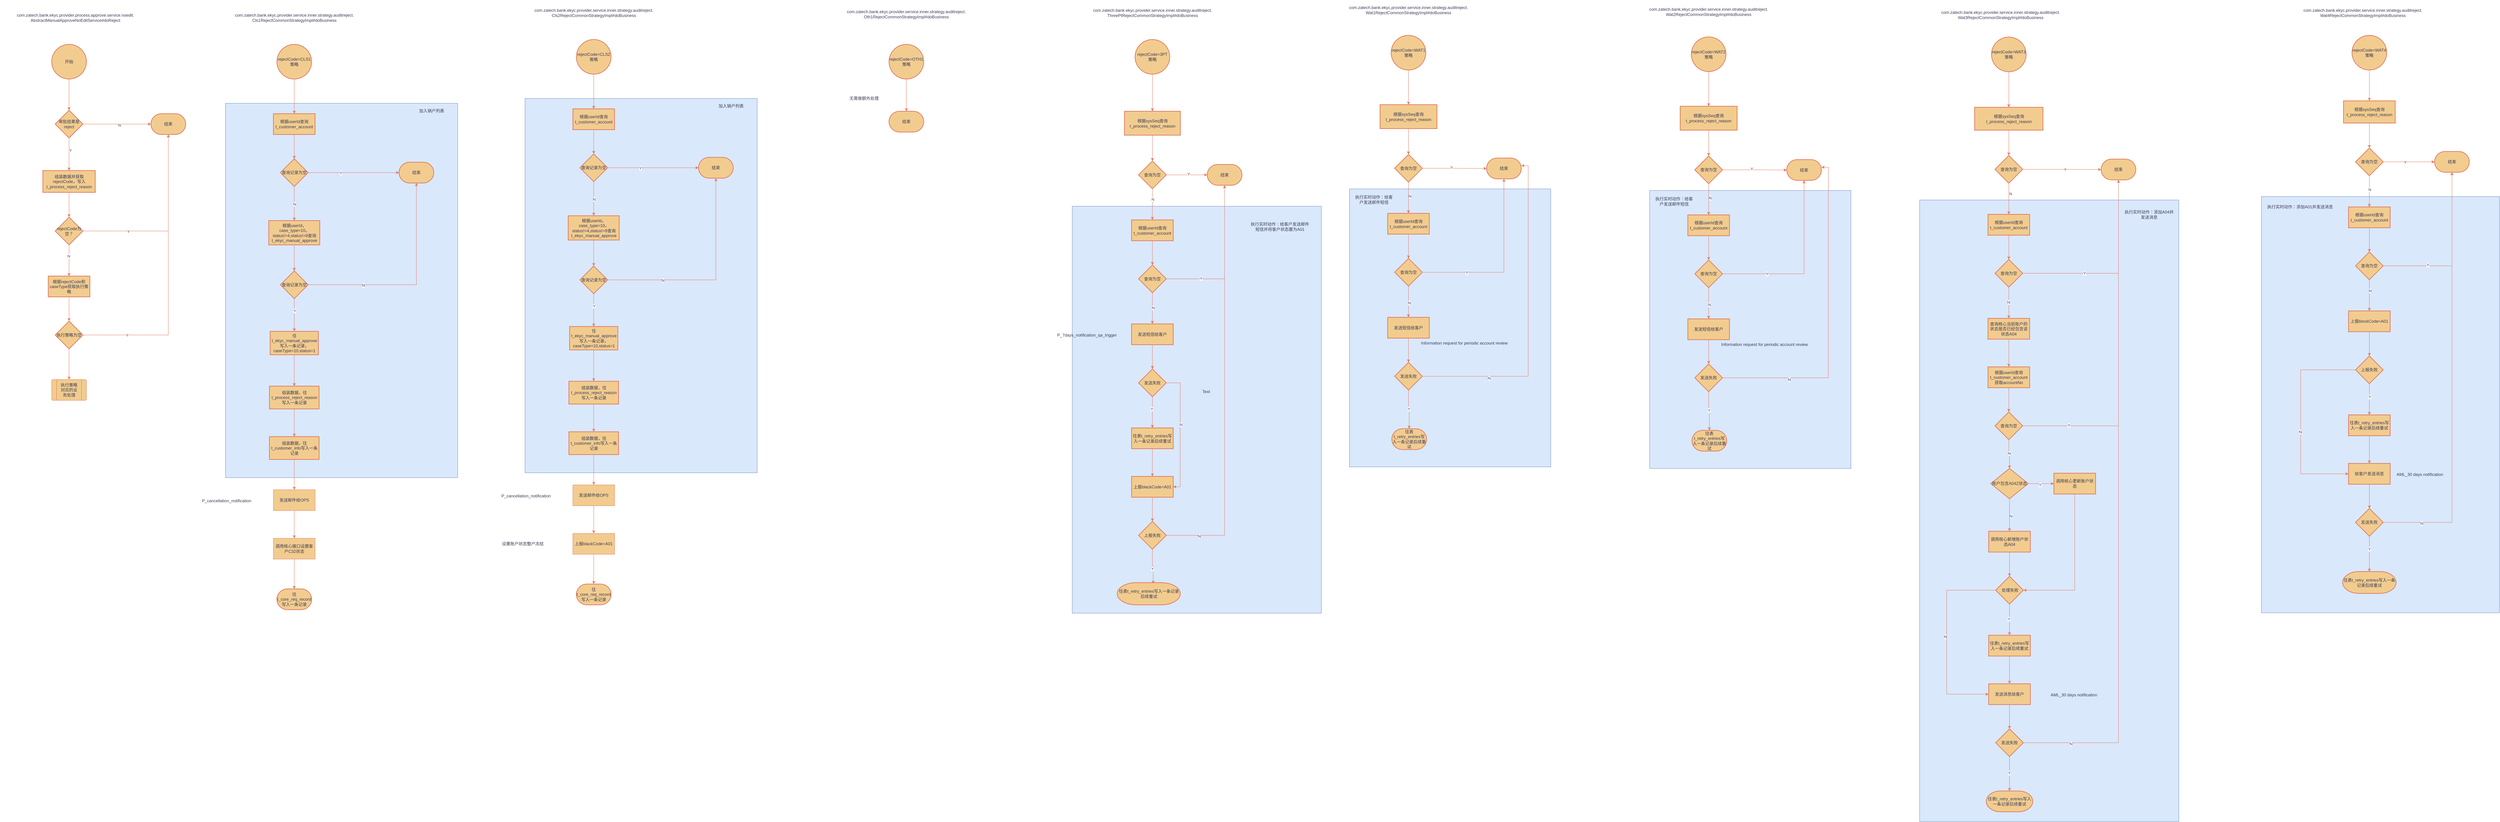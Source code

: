 <mxfile version="26.0.14">
  <diagram name="第 1 页" id="rTBD2qRRZxsazja_bbIo">
    <mxGraphModel dx="1593" dy="1220" grid="0" gridSize="10" guides="1" tooltips="1" connect="1" arrows="1" fold="1" page="0" pageScale="1" pageWidth="827" pageHeight="1169" math="0" shadow="0">
      <root>
        <mxCell id="0" />
        <mxCell id="1" parent="0" />
        <mxCell id="ISMIpiO5yM2ydOalU18I-304" value="" style="rounded=0;whiteSpace=wrap;html=1;strokeColor=#6c8ebf;fillColor=#dae8fc;" vertex="1" parent="1">
          <mxGeometry x="6576" y="495" width="686" height="1201" as="geometry" />
        </mxCell>
        <mxCell id="ISMIpiO5yM2ydOalU18I-265" value="" style="rounded=0;whiteSpace=wrap;html=1;strokeColor=#6c8ebf;fillColor=#dae8fc;" vertex="1" parent="1">
          <mxGeometry x="5591" y="505" width="747" height="1793" as="geometry" />
        </mxCell>
        <mxCell id="ISMIpiO5yM2ydOalU18I-175" value="" style="rounded=0;whiteSpace=wrap;html=1;strokeColor=#6c8ebf;fillColor=#dae8fc;" vertex="1" parent="1">
          <mxGeometry x="3948" y="473" width="580" height="802" as="geometry" />
        </mxCell>
        <mxCell id="ISMIpiO5yM2ydOalU18I-139" value="" style="rounded=0;whiteSpace=wrap;html=1;strokeColor=#6c8ebf;fillColor=#dae8fc;" vertex="1" parent="1">
          <mxGeometry x="3149" y="523" width="718" height="1174" as="geometry" />
        </mxCell>
        <mxCell id="ISMIpiO5yM2ydOalU18I-63" value="" style="rounded=0;whiteSpace=wrap;html=1;strokeColor=#6c8ebf;fillColor=#dae8fc;" vertex="1" parent="1">
          <mxGeometry x="709" y="226" width="669" height="1080" as="geometry" />
        </mxCell>
        <mxCell id="ISMIpiO5yM2ydOalU18I-4" value="" style="edgeStyle=orthogonalEdgeStyle;rounded=0;orthogonalLoop=1;jettySize=auto;html=1;strokeColor=#E07A5F;fontColor=#393C56;fillColor=#F2CC8F;" edge="1" parent="1" source="ISMIpiO5yM2ydOalU18I-1" target="ISMIpiO5yM2ydOalU18I-3">
          <mxGeometry relative="1" as="geometry" />
        </mxCell>
        <mxCell id="ISMIpiO5yM2ydOalU18I-1" value="开始" style="strokeWidth=2;html=1;shape=mxgraph.flowchart.start_2;whiteSpace=wrap;strokeColor=#E07A5F;fontColor=#393C56;fillColor=#F2CC8F;" vertex="1" parent="1">
          <mxGeometry x="208" y="56" width="100" height="100" as="geometry" />
        </mxCell>
        <mxCell id="ISMIpiO5yM2ydOalU18I-2" value="com.zatech.bank.ekyc.provider.process.approve.service.noedit.&lt;div&gt;AbstractManualApproveNoEditService#doReject&lt;/div&gt;" style="text;html=1;align=center;verticalAlign=middle;whiteSpace=wrap;rounded=0;fontColor=#393C56;" vertex="1" parent="1">
          <mxGeometry x="59" y="-66" width="435" height="90" as="geometry" />
        </mxCell>
        <mxCell id="ISMIpiO5yM2ydOalU18I-6" style="edgeStyle=orthogonalEdgeStyle;rounded=0;orthogonalLoop=1;jettySize=auto;html=1;exitX=1;exitY=0.5;exitDx=0;exitDy=0;strokeColor=#E07A5F;fontColor=#393C56;fillColor=#F2CC8F;" edge="1" parent="1" source="ISMIpiO5yM2ydOalU18I-3" target="ISMIpiO5yM2ydOalU18I-5">
          <mxGeometry relative="1" as="geometry" />
        </mxCell>
        <mxCell id="ISMIpiO5yM2ydOalU18I-7" value="N" style="edgeLabel;html=1;align=center;verticalAlign=middle;resizable=0;points=[];strokeColor=#E07A5F;fontColor=#393C56;fillColor=#F2CC8F;" vertex="1" connectable="0" parent="ISMIpiO5yM2ydOalU18I-6">
          <mxGeometry x="0.072" y="-3" relative="1" as="geometry">
            <mxPoint as="offset" />
          </mxGeometry>
        </mxCell>
        <mxCell id="ISMIpiO5yM2ydOalU18I-9" value="" style="edgeStyle=orthogonalEdgeStyle;rounded=0;orthogonalLoop=1;jettySize=auto;html=1;strokeColor=#E07A5F;fontColor=#393C56;fillColor=#F2CC8F;" edge="1" parent="1" source="ISMIpiO5yM2ydOalU18I-3" target="ISMIpiO5yM2ydOalU18I-8">
          <mxGeometry relative="1" as="geometry" />
        </mxCell>
        <mxCell id="ISMIpiO5yM2ydOalU18I-10" value="Y" style="edgeLabel;html=1;align=center;verticalAlign=middle;resizable=0;points=[];strokeColor=#E07A5F;fontColor=#393C56;fillColor=#F2CC8F;" vertex="1" connectable="0" parent="ISMIpiO5yM2ydOalU18I-9">
          <mxGeometry x="-0.244" y="4" relative="1" as="geometry">
            <mxPoint as="offset" />
          </mxGeometry>
        </mxCell>
        <mxCell id="ISMIpiO5yM2ydOalU18I-3" value="审批结果是reject" style="rhombus;whiteSpace=wrap;html=1;fillColor=#F2CC8F;strokeColor=#E07A5F;fontColor=#393C56;strokeWidth=2;" vertex="1" parent="1">
          <mxGeometry x="218" y="246" width="80" height="80" as="geometry" />
        </mxCell>
        <mxCell id="ISMIpiO5yM2ydOalU18I-5" value="结束" style="strokeWidth=2;html=1;shape=mxgraph.flowchart.terminator;whiteSpace=wrap;strokeColor=#E07A5F;fontColor=#393C56;fillColor=#F2CC8F;" vertex="1" parent="1">
          <mxGeometry x="494" y="256" width="100" height="60" as="geometry" />
        </mxCell>
        <mxCell id="ISMIpiO5yM2ydOalU18I-12" value="" style="edgeStyle=orthogonalEdgeStyle;rounded=0;orthogonalLoop=1;jettySize=auto;html=1;strokeColor=#E07A5F;fontColor=#393C56;fillColor=#F2CC8F;" edge="1" parent="1" source="ISMIpiO5yM2ydOalU18I-8" target="ISMIpiO5yM2ydOalU18I-11">
          <mxGeometry relative="1" as="geometry" />
        </mxCell>
        <mxCell id="ISMIpiO5yM2ydOalU18I-8" value="组装数据并获取rejectCode，写入t_process_reject_reason" style="whiteSpace=wrap;html=1;fillColor=#F2CC8F;strokeColor=#E07A5F;fontColor=#393C56;strokeWidth=2;" vertex="1" parent="1">
          <mxGeometry x="182.5" y="420" width="151" height="63" as="geometry" />
        </mxCell>
        <mxCell id="ISMIpiO5yM2ydOalU18I-13" style="edgeStyle=orthogonalEdgeStyle;rounded=0;orthogonalLoop=1;jettySize=auto;html=1;exitX=1;exitY=0.5;exitDx=0;exitDy=0;strokeColor=#E07A5F;fontColor=#393C56;fillColor=#F2CC8F;" edge="1" parent="1" source="ISMIpiO5yM2ydOalU18I-11" target="ISMIpiO5yM2ydOalU18I-5">
          <mxGeometry relative="1" as="geometry" />
        </mxCell>
        <mxCell id="ISMIpiO5yM2ydOalU18I-14" value="Y" style="edgeLabel;html=1;align=center;verticalAlign=middle;resizable=0;points=[];strokeColor=#E07A5F;fontColor=#393C56;fillColor=#F2CC8F;" vertex="1" connectable="0" parent="ISMIpiO5yM2ydOalU18I-13">
          <mxGeometry x="-0.5" relative="1" as="geometry">
            <mxPoint y="1" as="offset" />
          </mxGeometry>
        </mxCell>
        <mxCell id="ISMIpiO5yM2ydOalU18I-16" value="" style="edgeStyle=orthogonalEdgeStyle;rounded=0;orthogonalLoop=1;jettySize=auto;html=1;strokeColor=#E07A5F;fontColor=#393C56;fillColor=#F2CC8F;" edge="1" parent="1" source="ISMIpiO5yM2ydOalU18I-11" target="ISMIpiO5yM2ydOalU18I-15">
          <mxGeometry relative="1" as="geometry" />
        </mxCell>
        <mxCell id="ISMIpiO5yM2ydOalU18I-17" value="N" style="edgeLabel;html=1;align=center;verticalAlign=middle;resizable=0;points=[];strokeColor=#E07A5F;fontColor=#393C56;fillColor=#F2CC8F;" vertex="1" connectable="0" parent="ISMIpiO5yM2ydOalU18I-16">
          <mxGeometry x="-0.3" y="-1" relative="1" as="geometry">
            <mxPoint y="1" as="offset" />
          </mxGeometry>
        </mxCell>
        <mxCell id="ISMIpiO5yM2ydOalU18I-11" value="rejectCode为空？" style="rhombus;whiteSpace=wrap;html=1;fillColor=#F2CC8F;strokeColor=#E07A5F;fontColor=#393C56;strokeWidth=2;" vertex="1" parent="1">
          <mxGeometry x="218" y="554.5" width="80" height="80" as="geometry" />
        </mxCell>
        <mxCell id="ISMIpiO5yM2ydOalU18I-19" value="" style="edgeStyle=orthogonalEdgeStyle;rounded=0;orthogonalLoop=1;jettySize=auto;html=1;strokeColor=#E07A5F;fontColor=#393C56;fillColor=#F2CC8F;" edge="1" parent="1" source="ISMIpiO5yM2ydOalU18I-15" target="ISMIpiO5yM2ydOalU18I-18">
          <mxGeometry relative="1" as="geometry" />
        </mxCell>
        <mxCell id="ISMIpiO5yM2ydOalU18I-15" value="根据rejectCode和caseType获取执行策略" style="whiteSpace=wrap;html=1;fillColor=#F2CC8F;strokeColor=#E07A5F;fontColor=#393C56;strokeWidth=2;" vertex="1" parent="1">
          <mxGeometry x="198" y="724.5" width="120" height="60" as="geometry" />
        </mxCell>
        <mxCell id="ISMIpiO5yM2ydOalU18I-20" style="edgeStyle=orthogonalEdgeStyle;rounded=0;orthogonalLoop=1;jettySize=auto;html=1;exitX=1;exitY=0.5;exitDx=0;exitDy=0;strokeColor=#E07A5F;fontColor=#393C56;fillColor=#F2CC8F;" edge="1" parent="1" source="ISMIpiO5yM2ydOalU18I-18" target="ISMIpiO5yM2ydOalU18I-5">
          <mxGeometry relative="1" as="geometry" />
        </mxCell>
        <mxCell id="ISMIpiO5yM2ydOalU18I-21" value="Y" style="edgeLabel;html=1;align=center;verticalAlign=middle;resizable=0;points=[];strokeColor=#E07A5F;fontColor=#393C56;fillColor=#F2CC8F;" vertex="1" connectable="0" parent="ISMIpiO5yM2ydOalU18I-20">
          <mxGeometry x="-0.692" y="1" relative="1" as="geometry">
            <mxPoint y="1" as="offset" />
          </mxGeometry>
        </mxCell>
        <mxCell id="ISMIpiO5yM2ydOalU18I-23" style="edgeStyle=orthogonalEdgeStyle;rounded=0;orthogonalLoop=1;jettySize=auto;html=1;exitX=0.5;exitY=1;exitDx=0;exitDy=0;strokeColor=#E07A5F;fontColor=#393C56;fillColor=#F2CC8F;" edge="1" parent="1" source="ISMIpiO5yM2ydOalU18I-18" target="ISMIpiO5yM2ydOalU18I-22">
          <mxGeometry relative="1" as="geometry" />
        </mxCell>
        <mxCell id="ISMIpiO5yM2ydOalU18I-18" value="执行策略为空" style="rhombus;whiteSpace=wrap;html=1;fillColor=#F2CC8F;strokeColor=#E07A5F;fontColor=#393C56;strokeWidth=2;" vertex="1" parent="1">
          <mxGeometry x="218" y="854.5" width="80" height="80" as="geometry" />
        </mxCell>
        <mxCell id="ISMIpiO5yM2ydOalU18I-22" value="" style="verticalLabelPosition=bottom;verticalAlign=top;html=1;shape=process;whiteSpace=wrap;rounded=1;size=0.14;arcSize=6;strokeColor=#E07A5F;fontColor=#393C56;fillColor=#F2CC8F;" vertex="1" parent="1">
          <mxGeometry x="208" y="1023" width="100" height="60" as="geometry" />
        </mxCell>
        <mxCell id="ISMIpiO5yM2ydOalU18I-27" value="执行策略对应的业务处理" style="text;html=1;align=center;verticalAlign=middle;whiteSpace=wrap;rounded=0;fontColor=#393C56;" vertex="1" parent="1">
          <mxGeometry x="228" y="1038" width="60" height="30" as="geometry" />
        </mxCell>
        <mxCell id="ISMIpiO5yM2ydOalU18I-31" value="" style="edgeStyle=orthogonalEdgeStyle;rounded=0;orthogonalLoop=1;jettySize=auto;html=1;strokeColor=#E07A5F;fontColor=#393C56;fillColor=#F2CC8F;" edge="1" parent="1" source="ISMIpiO5yM2ydOalU18I-28" target="ISMIpiO5yM2ydOalU18I-30">
          <mxGeometry relative="1" as="geometry" />
        </mxCell>
        <mxCell id="ISMIpiO5yM2ydOalU18I-28" value="rejectCode=CLS1策略" style="strokeWidth=2;html=1;shape=mxgraph.flowchart.start_2;whiteSpace=wrap;strokeColor=#E07A5F;fontColor=#393C56;fillColor=#F2CC8F;" vertex="1" parent="1">
          <mxGeometry x="857" y="56" width="100" height="100" as="geometry" />
        </mxCell>
        <mxCell id="ISMIpiO5yM2ydOalU18I-29" value="com.zatech.bank.ekyc.provider.service.inner.strategy.auditreject.&lt;div&gt;Cls1RejectCommonStrategyImpl#doBusiness&lt;/div&gt;" style="text;html=1;align=center;verticalAlign=middle;whiteSpace=wrap;rounded=0;fontColor=#393C56;" vertex="1" parent="1">
          <mxGeometry x="711.5" y="-58" width="391" height="74" as="geometry" />
        </mxCell>
        <mxCell id="ISMIpiO5yM2ydOalU18I-33" value="" style="edgeStyle=orthogonalEdgeStyle;rounded=0;orthogonalLoop=1;jettySize=auto;html=1;strokeColor=#E07A5F;fontColor=#393C56;fillColor=#F2CC8F;" edge="1" parent="1" source="ISMIpiO5yM2ydOalU18I-30" target="ISMIpiO5yM2ydOalU18I-32">
          <mxGeometry relative="1" as="geometry" />
        </mxCell>
        <mxCell id="ISMIpiO5yM2ydOalU18I-30" value="根据userId查询t_customer_account" style="whiteSpace=wrap;html=1;fillColor=#F2CC8F;strokeColor=#E07A5F;fontColor=#393C56;strokeWidth=2;" vertex="1" parent="1">
          <mxGeometry x="847" y="256" width="120" height="60" as="geometry" />
        </mxCell>
        <mxCell id="ISMIpiO5yM2ydOalU18I-35" style="edgeStyle=orthogonalEdgeStyle;rounded=0;orthogonalLoop=1;jettySize=auto;html=1;exitX=1;exitY=0.5;exitDx=0;exitDy=0;strokeColor=#E07A5F;fontColor=#393C56;fillColor=#F2CC8F;" edge="1" parent="1" source="ISMIpiO5yM2ydOalU18I-32" target="ISMIpiO5yM2ydOalU18I-34">
          <mxGeometry relative="1" as="geometry" />
        </mxCell>
        <mxCell id="ISMIpiO5yM2ydOalU18I-36" value="Y" style="edgeLabel;html=1;align=center;verticalAlign=middle;resizable=0;points=[];strokeColor=#E07A5F;fontColor=#393C56;fillColor=#F2CC8F;" vertex="1" connectable="0" parent="ISMIpiO5yM2ydOalU18I-35">
          <mxGeometry x="-0.282" y="-1" relative="1" as="geometry">
            <mxPoint as="offset" />
          </mxGeometry>
        </mxCell>
        <mxCell id="ISMIpiO5yM2ydOalU18I-38" value="" style="edgeStyle=orthogonalEdgeStyle;rounded=0;orthogonalLoop=1;jettySize=auto;html=1;strokeColor=#E07A5F;fontColor=#393C56;fillColor=#F2CC8F;" edge="1" parent="1" source="ISMIpiO5yM2ydOalU18I-32" target="ISMIpiO5yM2ydOalU18I-37">
          <mxGeometry relative="1" as="geometry" />
        </mxCell>
        <mxCell id="ISMIpiO5yM2ydOalU18I-39" value="N" style="edgeLabel;html=1;align=center;verticalAlign=middle;resizable=0;points=[];strokeColor=#E07A5F;fontColor=#393C56;fillColor=#F2CC8F;" vertex="1" connectable="0" parent="ISMIpiO5yM2ydOalU18I-38">
          <mxGeometry x="0.022" y="1" relative="1" as="geometry">
            <mxPoint as="offset" />
          </mxGeometry>
        </mxCell>
        <mxCell id="ISMIpiO5yM2ydOalU18I-32" value="查询记录为空" style="rhombus;whiteSpace=wrap;html=1;fillColor=#F2CC8F;strokeColor=#E07A5F;fontColor=#393C56;strokeWidth=2;" vertex="1" parent="1">
          <mxGeometry x="867" y="386" width="80" height="80" as="geometry" />
        </mxCell>
        <mxCell id="ISMIpiO5yM2ydOalU18I-34" value="结束" style="strokeWidth=2;html=1;shape=mxgraph.flowchart.terminator;whiteSpace=wrap;strokeColor=#E07A5F;fontColor=#393C56;fillColor=#F2CC8F;" vertex="1" parent="1">
          <mxGeometry x="1209" y="396" width="100" height="60" as="geometry" />
        </mxCell>
        <mxCell id="ISMIpiO5yM2ydOalU18I-41" value="" style="edgeStyle=orthogonalEdgeStyle;rounded=0;orthogonalLoop=1;jettySize=auto;html=1;strokeColor=#E07A5F;fontColor=#393C56;fillColor=#F2CC8F;" edge="1" parent="1" source="ISMIpiO5yM2ydOalU18I-37" target="ISMIpiO5yM2ydOalU18I-40">
          <mxGeometry relative="1" as="geometry" />
        </mxCell>
        <mxCell id="ISMIpiO5yM2ydOalU18I-37" value="根据userId，case_type=10，status!=4,status!=9查询t_ekyc_manual_approve" style="whiteSpace=wrap;html=1;fillColor=#F2CC8F;strokeColor=#E07A5F;fontColor=#393C56;strokeWidth=2;" vertex="1" parent="1">
          <mxGeometry x="833.5" y="564.5" width="147" height="70" as="geometry" />
        </mxCell>
        <mxCell id="ISMIpiO5yM2ydOalU18I-45" value="" style="edgeStyle=orthogonalEdgeStyle;rounded=0;orthogonalLoop=1;jettySize=auto;html=1;strokeColor=#E07A5F;fontColor=#393C56;fillColor=#F2CC8F;" edge="1" parent="1" source="ISMIpiO5yM2ydOalU18I-40" target="ISMIpiO5yM2ydOalU18I-44">
          <mxGeometry relative="1" as="geometry" />
        </mxCell>
        <mxCell id="ISMIpiO5yM2ydOalU18I-46" value="Y" style="edgeLabel;html=1;align=center;verticalAlign=middle;resizable=0;points=[];strokeColor=#E07A5F;fontColor=#393C56;fillColor=#F2CC8F;" vertex="1" connectable="0" parent="ISMIpiO5yM2ydOalU18I-45">
          <mxGeometry x="-0.278" y="1" relative="1" as="geometry">
            <mxPoint y="1" as="offset" />
          </mxGeometry>
        </mxCell>
        <mxCell id="ISMIpiO5yM2ydOalU18I-40" value="查询记录为空" style="rhombus;whiteSpace=wrap;html=1;fillColor=#F2CC8F;strokeColor=#E07A5F;fontColor=#393C56;strokeWidth=2;" vertex="1" parent="1">
          <mxGeometry x="867" y="709.5" width="80" height="80" as="geometry" />
        </mxCell>
        <mxCell id="ISMIpiO5yM2ydOalU18I-42" style="edgeStyle=orthogonalEdgeStyle;rounded=0;orthogonalLoop=1;jettySize=auto;html=1;exitX=1;exitY=0.5;exitDx=0;exitDy=0;entryX=0.5;entryY=1;entryDx=0;entryDy=0;entryPerimeter=0;strokeColor=#E07A5F;fontColor=#393C56;fillColor=#F2CC8F;" edge="1" parent="1" source="ISMIpiO5yM2ydOalU18I-40" target="ISMIpiO5yM2ydOalU18I-34">
          <mxGeometry relative="1" as="geometry" />
        </mxCell>
        <mxCell id="ISMIpiO5yM2ydOalU18I-43" value="N" style="edgeLabel;html=1;align=center;verticalAlign=middle;resizable=0;points=[];strokeColor=#E07A5F;fontColor=#393C56;fillColor=#F2CC8F;" vertex="1" connectable="0" parent="ISMIpiO5yM2ydOalU18I-42">
          <mxGeometry x="-0.475" relative="1" as="geometry">
            <mxPoint y="1" as="offset" />
          </mxGeometry>
        </mxCell>
        <mxCell id="ISMIpiO5yM2ydOalU18I-48" value="" style="edgeStyle=orthogonalEdgeStyle;rounded=0;orthogonalLoop=1;jettySize=auto;html=1;strokeColor=#E07A5F;fontColor=#393C56;fillColor=#F2CC8F;" edge="1" parent="1" source="ISMIpiO5yM2ydOalU18I-44" target="ISMIpiO5yM2ydOalU18I-47">
          <mxGeometry relative="1" as="geometry" />
        </mxCell>
        <mxCell id="ISMIpiO5yM2ydOalU18I-44" value="往t_ekyc_manual_approve写入一条记录，caseType=10,status=1" style="whiteSpace=wrap;html=1;fillColor=#F2CC8F;strokeColor=#E07A5F;fontColor=#393C56;strokeWidth=2;" vertex="1" parent="1">
          <mxGeometry x="837.5" y="884" width="139" height="67.5" as="geometry" />
        </mxCell>
        <mxCell id="ISMIpiO5yM2ydOalU18I-50" value="" style="edgeStyle=orthogonalEdgeStyle;rounded=0;orthogonalLoop=1;jettySize=auto;html=1;strokeColor=#E07A5F;fontColor=#393C56;fillColor=#F2CC8F;" edge="1" parent="1" source="ISMIpiO5yM2ydOalU18I-47" target="ISMIpiO5yM2ydOalU18I-49">
          <mxGeometry relative="1" as="geometry" />
        </mxCell>
        <mxCell id="ISMIpiO5yM2ydOalU18I-47" value="组装数据，往t_process_reject_reason写入一条记录" style="whiteSpace=wrap;html=1;fillColor=#F2CC8F;strokeColor=#E07A5F;fontColor=#393C56;strokeWidth=2;" vertex="1" parent="1">
          <mxGeometry x="835.5" y="1042" width="143" height="65.75" as="geometry" />
        </mxCell>
        <mxCell id="ISMIpiO5yM2ydOalU18I-57" style="edgeStyle=orthogonalEdgeStyle;rounded=0;orthogonalLoop=1;jettySize=auto;html=1;exitX=0.5;exitY=1;exitDx=0;exitDy=0;strokeColor=#E07A5F;fontColor=#393C56;fillColor=#F2CC8F;" edge="1" parent="1" source="ISMIpiO5yM2ydOalU18I-49" target="ISMIpiO5yM2ydOalU18I-56">
          <mxGeometry relative="1" as="geometry" />
        </mxCell>
        <mxCell id="ISMIpiO5yM2ydOalU18I-49" value="组装数据，往t_customer_info写入一条记录" style="whiteSpace=wrap;html=1;fillColor=#F2CC8F;strokeColor=#E07A5F;fontColor=#393C56;strokeWidth=2;" vertex="1" parent="1">
          <mxGeometry x="835.5" y="1187.75" width="143" height="65.75" as="geometry" />
        </mxCell>
        <mxCell id="ISMIpiO5yM2ydOalU18I-52" value="加入销户列表" style="text;html=1;align=center;verticalAlign=middle;whiteSpace=wrap;rounded=0;fontColor=#393C56;" vertex="1" parent="1">
          <mxGeometry x="1251" y="237" width="104" height="22" as="geometry" />
        </mxCell>
        <mxCell id="ISMIpiO5yM2ydOalU18I-60" value="" style="edgeStyle=orthogonalEdgeStyle;rounded=0;orthogonalLoop=1;jettySize=auto;html=1;strokeColor=#E07A5F;fontColor=#393C56;fillColor=#F2CC8F;" edge="1" parent="1" source="ISMIpiO5yM2ydOalU18I-56" target="ISMIpiO5yM2ydOalU18I-59">
          <mxGeometry relative="1" as="geometry" />
        </mxCell>
        <mxCell id="ISMIpiO5yM2ydOalU18I-56" value="发送邮件给OPS" style="rounded=0;whiteSpace=wrap;html=1;strokeColor=#E07A5F;fontColor=#393C56;fillColor=#F2CC8F;" vertex="1" parent="1">
          <mxGeometry x="847" y="1341" width="120" height="60" as="geometry" />
        </mxCell>
        <mxCell id="ISMIpiO5yM2ydOalU18I-58" value="P_cancellation_notification" style="text;html=1;align=center;verticalAlign=middle;whiteSpace=wrap;rounded=0;fontColor=#393C56;" vertex="1" parent="1">
          <mxGeometry x="682" y="1358" width="60" height="30" as="geometry" />
        </mxCell>
        <mxCell id="ISMIpiO5yM2ydOalU18I-59" value="调用核心接口设置客户C32状态" style="rounded=0;whiteSpace=wrap;html=1;strokeColor=#E07A5F;fontColor=#393C56;fillColor=#F2CC8F;" vertex="1" parent="1">
          <mxGeometry x="847" y="1481" width="120" height="60" as="geometry" />
        </mxCell>
        <mxCell id="ISMIpiO5yM2ydOalU18I-61" value="往t_core_req_record写入一条记录" style="strokeWidth=2;html=1;shape=mxgraph.flowchart.terminator;whiteSpace=wrap;strokeColor=#E07A5F;fontColor=#393C56;fillColor=#F2CC8F;" vertex="1" parent="1">
          <mxGeometry x="857" y="1627" width="100" height="60" as="geometry" />
        </mxCell>
        <mxCell id="ISMIpiO5yM2ydOalU18I-62" style="edgeStyle=orthogonalEdgeStyle;rounded=0;orthogonalLoop=1;jettySize=auto;html=1;exitX=0.5;exitY=1;exitDx=0;exitDy=0;entryX=0.5;entryY=0;entryDx=0;entryDy=0;entryPerimeter=0;strokeColor=#E07A5F;fontColor=#393C56;fillColor=#F2CC8F;" edge="1" parent="1" source="ISMIpiO5yM2ydOalU18I-59" target="ISMIpiO5yM2ydOalU18I-61">
          <mxGeometry relative="1" as="geometry" />
        </mxCell>
        <mxCell id="ISMIpiO5yM2ydOalU18I-66" value="" style="rounded=0;whiteSpace=wrap;html=1;strokeColor=#6c8ebf;fillColor=#dae8fc;" vertex="1" parent="1">
          <mxGeometry x="1572" y="212" width="669" height="1080" as="geometry" />
        </mxCell>
        <mxCell id="ISMIpiO5yM2ydOalU18I-67" value="" style="edgeStyle=orthogonalEdgeStyle;rounded=0;orthogonalLoop=1;jettySize=auto;html=1;strokeColor=#E07A5F;fontColor=#393C56;fillColor=#F2CC8F;" edge="1" parent="1" source="ISMIpiO5yM2ydOalU18I-68" target="ISMIpiO5yM2ydOalU18I-71">
          <mxGeometry relative="1" as="geometry" />
        </mxCell>
        <mxCell id="ISMIpiO5yM2ydOalU18I-68" value="rejectCode=CLS2策略" style="strokeWidth=2;html=1;shape=mxgraph.flowchart.start_2;whiteSpace=wrap;strokeColor=#E07A5F;fontColor=#393C56;fillColor=#F2CC8F;" vertex="1" parent="1">
          <mxGeometry x="1720" y="42" width="100" height="100" as="geometry" />
        </mxCell>
        <mxCell id="ISMIpiO5yM2ydOalU18I-69" value="com.zatech.bank.ekyc.provider.service.inner.strategy.auditreject.&lt;div&gt;Cls2RejectCommonStrategyImpl#doBusiness&lt;/div&gt;" style="text;html=1;align=center;verticalAlign=middle;whiteSpace=wrap;rounded=0;fontColor=#393C56;" vertex="1" parent="1">
          <mxGeometry x="1574.5" y="-72" width="391" height="74" as="geometry" />
        </mxCell>
        <mxCell id="ISMIpiO5yM2ydOalU18I-70" value="" style="edgeStyle=orthogonalEdgeStyle;rounded=0;orthogonalLoop=1;jettySize=auto;html=1;strokeColor=#E07A5F;fontColor=#393C56;fillColor=#F2CC8F;" edge="1" parent="1" source="ISMIpiO5yM2ydOalU18I-71" target="ISMIpiO5yM2ydOalU18I-76">
          <mxGeometry relative="1" as="geometry" />
        </mxCell>
        <mxCell id="ISMIpiO5yM2ydOalU18I-71" value="根据userId查询t_customer_account" style="whiteSpace=wrap;html=1;fillColor=#F2CC8F;strokeColor=#E07A5F;fontColor=#393C56;strokeWidth=2;" vertex="1" parent="1">
          <mxGeometry x="1710" y="242" width="120" height="60" as="geometry" />
        </mxCell>
        <mxCell id="ISMIpiO5yM2ydOalU18I-72" style="edgeStyle=orthogonalEdgeStyle;rounded=0;orthogonalLoop=1;jettySize=auto;html=1;exitX=1;exitY=0.5;exitDx=0;exitDy=0;strokeColor=#E07A5F;fontColor=#393C56;fillColor=#F2CC8F;" edge="1" parent="1" source="ISMIpiO5yM2ydOalU18I-76" target="ISMIpiO5yM2ydOalU18I-77">
          <mxGeometry relative="1" as="geometry" />
        </mxCell>
        <mxCell id="ISMIpiO5yM2ydOalU18I-73" value="Y" style="edgeLabel;html=1;align=center;verticalAlign=middle;resizable=0;points=[];strokeColor=#E07A5F;fontColor=#393C56;fillColor=#F2CC8F;" vertex="1" connectable="0" parent="ISMIpiO5yM2ydOalU18I-72">
          <mxGeometry x="-0.282" y="-1" relative="1" as="geometry">
            <mxPoint as="offset" />
          </mxGeometry>
        </mxCell>
        <mxCell id="ISMIpiO5yM2ydOalU18I-74" value="" style="edgeStyle=orthogonalEdgeStyle;rounded=0;orthogonalLoop=1;jettySize=auto;html=1;strokeColor=#E07A5F;fontColor=#393C56;fillColor=#F2CC8F;" edge="1" parent="1" source="ISMIpiO5yM2ydOalU18I-76" target="ISMIpiO5yM2ydOalU18I-79">
          <mxGeometry relative="1" as="geometry" />
        </mxCell>
        <mxCell id="ISMIpiO5yM2ydOalU18I-75" value="N" style="edgeLabel;html=1;align=center;verticalAlign=middle;resizable=0;points=[];strokeColor=#E07A5F;fontColor=#393C56;fillColor=#F2CC8F;" vertex="1" connectable="0" parent="ISMIpiO5yM2ydOalU18I-74">
          <mxGeometry x="0.022" y="1" relative="1" as="geometry">
            <mxPoint as="offset" />
          </mxGeometry>
        </mxCell>
        <mxCell id="ISMIpiO5yM2ydOalU18I-76" value="查询记录为空" style="rhombus;whiteSpace=wrap;html=1;fillColor=#F2CC8F;strokeColor=#E07A5F;fontColor=#393C56;strokeWidth=2;" vertex="1" parent="1">
          <mxGeometry x="1730" y="372" width="80" height="80" as="geometry" />
        </mxCell>
        <mxCell id="ISMIpiO5yM2ydOalU18I-77" value="结束" style="strokeWidth=2;html=1;shape=mxgraph.flowchart.terminator;whiteSpace=wrap;strokeColor=#E07A5F;fontColor=#393C56;fillColor=#F2CC8F;" vertex="1" parent="1">
          <mxGeometry x="2072" y="382" width="100" height="60" as="geometry" />
        </mxCell>
        <mxCell id="ISMIpiO5yM2ydOalU18I-78" value="" style="edgeStyle=orthogonalEdgeStyle;rounded=0;orthogonalLoop=1;jettySize=auto;html=1;strokeColor=#E07A5F;fontColor=#393C56;fillColor=#F2CC8F;" edge="1" parent="1" source="ISMIpiO5yM2ydOalU18I-79" target="ISMIpiO5yM2ydOalU18I-82">
          <mxGeometry relative="1" as="geometry" />
        </mxCell>
        <mxCell id="ISMIpiO5yM2ydOalU18I-79" value="根据userId，case_type=10，status!=4,status!=9查询t_ekyc_manual_approve" style="whiteSpace=wrap;html=1;fillColor=#F2CC8F;strokeColor=#E07A5F;fontColor=#393C56;strokeWidth=2;" vertex="1" parent="1">
          <mxGeometry x="1696.5" y="550.5" width="147" height="70" as="geometry" />
        </mxCell>
        <mxCell id="ISMIpiO5yM2ydOalU18I-80" value="" style="edgeStyle=orthogonalEdgeStyle;rounded=0;orthogonalLoop=1;jettySize=auto;html=1;strokeColor=#E07A5F;fontColor=#393C56;fillColor=#F2CC8F;" edge="1" parent="1" source="ISMIpiO5yM2ydOalU18I-82" target="ISMIpiO5yM2ydOalU18I-86">
          <mxGeometry relative="1" as="geometry" />
        </mxCell>
        <mxCell id="ISMIpiO5yM2ydOalU18I-81" value="Y" style="edgeLabel;html=1;align=center;verticalAlign=middle;resizable=0;points=[];strokeColor=#E07A5F;fontColor=#393C56;fillColor=#F2CC8F;" vertex="1" connectable="0" parent="ISMIpiO5yM2ydOalU18I-80">
          <mxGeometry x="-0.278" y="1" relative="1" as="geometry">
            <mxPoint y="1" as="offset" />
          </mxGeometry>
        </mxCell>
        <mxCell id="ISMIpiO5yM2ydOalU18I-82" value="查询记录为空" style="rhombus;whiteSpace=wrap;html=1;fillColor=#F2CC8F;strokeColor=#E07A5F;fontColor=#393C56;strokeWidth=2;" vertex="1" parent="1">
          <mxGeometry x="1730" y="695.5" width="80" height="80" as="geometry" />
        </mxCell>
        <mxCell id="ISMIpiO5yM2ydOalU18I-83" style="edgeStyle=orthogonalEdgeStyle;rounded=0;orthogonalLoop=1;jettySize=auto;html=1;exitX=1;exitY=0.5;exitDx=0;exitDy=0;entryX=0.5;entryY=1;entryDx=0;entryDy=0;entryPerimeter=0;strokeColor=#E07A5F;fontColor=#393C56;fillColor=#F2CC8F;" edge="1" parent="1" source="ISMIpiO5yM2ydOalU18I-82" target="ISMIpiO5yM2ydOalU18I-77">
          <mxGeometry relative="1" as="geometry" />
        </mxCell>
        <mxCell id="ISMIpiO5yM2ydOalU18I-84" value="N" style="edgeLabel;html=1;align=center;verticalAlign=middle;resizable=0;points=[];strokeColor=#E07A5F;fontColor=#393C56;fillColor=#F2CC8F;" vertex="1" connectable="0" parent="ISMIpiO5yM2ydOalU18I-83">
          <mxGeometry x="-0.475" relative="1" as="geometry">
            <mxPoint y="1" as="offset" />
          </mxGeometry>
        </mxCell>
        <mxCell id="ISMIpiO5yM2ydOalU18I-85" value="" style="edgeStyle=orthogonalEdgeStyle;rounded=0;orthogonalLoop=1;jettySize=auto;html=1;strokeColor=#E07A5F;fontColor=#393C56;fillColor=#F2CC8F;" edge="1" parent="1" source="ISMIpiO5yM2ydOalU18I-86" target="ISMIpiO5yM2ydOalU18I-88">
          <mxGeometry relative="1" as="geometry" />
        </mxCell>
        <mxCell id="ISMIpiO5yM2ydOalU18I-86" value="往t_ekyc_manual_approve写入一条记录，caseType=10,status=1" style="whiteSpace=wrap;html=1;fillColor=#F2CC8F;strokeColor=#E07A5F;fontColor=#393C56;strokeWidth=2;" vertex="1" parent="1">
          <mxGeometry x="1700.5" y="870" width="139" height="67.5" as="geometry" />
        </mxCell>
        <mxCell id="ISMIpiO5yM2ydOalU18I-87" value="" style="edgeStyle=orthogonalEdgeStyle;rounded=0;orthogonalLoop=1;jettySize=auto;html=1;strokeColor=#E07A5F;fontColor=#393C56;fillColor=#F2CC8F;" edge="1" parent="1" source="ISMIpiO5yM2ydOalU18I-88" target="ISMIpiO5yM2ydOalU18I-90">
          <mxGeometry relative="1" as="geometry" />
        </mxCell>
        <mxCell id="ISMIpiO5yM2ydOalU18I-88" value="组装数据，往t_process_reject_reason写入一条记录" style="whiteSpace=wrap;html=1;fillColor=#F2CC8F;strokeColor=#E07A5F;fontColor=#393C56;strokeWidth=2;" vertex="1" parent="1">
          <mxGeometry x="1698.5" y="1028" width="143" height="65.75" as="geometry" />
        </mxCell>
        <mxCell id="ISMIpiO5yM2ydOalU18I-89" style="edgeStyle=orthogonalEdgeStyle;rounded=0;orthogonalLoop=1;jettySize=auto;html=1;exitX=0.5;exitY=1;exitDx=0;exitDy=0;strokeColor=#E07A5F;fontColor=#393C56;fillColor=#F2CC8F;" edge="1" parent="1" source="ISMIpiO5yM2ydOalU18I-90" target="ISMIpiO5yM2ydOalU18I-93">
          <mxGeometry relative="1" as="geometry" />
        </mxCell>
        <mxCell id="ISMIpiO5yM2ydOalU18I-90" value="组装数据，往t_customer_info写入一条记录" style="whiteSpace=wrap;html=1;fillColor=#F2CC8F;strokeColor=#E07A5F;fontColor=#393C56;strokeWidth=2;" vertex="1" parent="1">
          <mxGeometry x="1698.5" y="1173.75" width="143" height="65.75" as="geometry" />
        </mxCell>
        <mxCell id="ISMIpiO5yM2ydOalU18I-91" value="加入销户列表" style="text;html=1;align=center;verticalAlign=middle;whiteSpace=wrap;rounded=0;fontColor=#393C56;" vertex="1" parent="1">
          <mxGeometry x="2114" y="223" width="104" height="22" as="geometry" />
        </mxCell>
        <mxCell id="ISMIpiO5yM2ydOalU18I-92" value="" style="edgeStyle=orthogonalEdgeStyle;rounded=0;orthogonalLoop=1;jettySize=auto;html=1;strokeColor=#E07A5F;fontColor=#393C56;fillColor=#F2CC8F;" edge="1" parent="1" source="ISMIpiO5yM2ydOalU18I-93" target="ISMIpiO5yM2ydOalU18I-95">
          <mxGeometry relative="1" as="geometry" />
        </mxCell>
        <mxCell id="ISMIpiO5yM2ydOalU18I-93" value="发送邮件给OPS" style="rounded=0;whiteSpace=wrap;html=1;strokeColor=#E07A5F;fontColor=#393C56;fillColor=#F2CC8F;" vertex="1" parent="1">
          <mxGeometry x="1710" y="1327" width="120" height="60" as="geometry" />
        </mxCell>
        <mxCell id="ISMIpiO5yM2ydOalU18I-94" value="P_cancellation_notification" style="text;html=1;align=center;verticalAlign=middle;whiteSpace=wrap;rounded=0;fontColor=#393C56;" vertex="1" parent="1">
          <mxGeometry x="1545" y="1344" width="60" height="30" as="geometry" />
        </mxCell>
        <mxCell id="ISMIpiO5yM2ydOalU18I-95" value="上报blackCode=A01" style="rounded=0;whiteSpace=wrap;html=1;strokeColor=#E07A5F;fontColor=#393C56;fillColor=#F2CC8F;" vertex="1" parent="1">
          <mxGeometry x="1710" y="1467" width="120" height="60" as="geometry" />
        </mxCell>
        <mxCell id="ISMIpiO5yM2ydOalU18I-96" value="往t_core_req_record写入一条记录" style="strokeWidth=2;html=1;shape=mxgraph.flowchart.terminator;whiteSpace=wrap;strokeColor=#E07A5F;fontColor=#393C56;fillColor=#F2CC8F;" vertex="1" parent="1">
          <mxGeometry x="1720" y="1613" width="100" height="60" as="geometry" />
        </mxCell>
        <mxCell id="ISMIpiO5yM2ydOalU18I-97" style="edgeStyle=orthogonalEdgeStyle;rounded=0;orthogonalLoop=1;jettySize=auto;html=1;exitX=0.5;exitY=1;exitDx=0;exitDy=0;entryX=0.5;entryY=0;entryDx=0;entryDy=0;entryPerimeter=0;strokeColor=#E07A5F;fontColor=#393C56;fillColor=#F2CC8F;" edge="1" parent="1" source="ISMIpiO5yM2ydOalU18I-95" target="ISMIpiO5yM2ydOalU18I-96">
          <mxGeometry relative="1" as="geometry" />
        </mxCell>
        <mxCell id="ISMIpiO5yM2ydOalU18I-98" value="设置账户状态整户冻结" style="text;html=1;align=center;verticalAlign=middle;whiteSpace=wrap;rounded=0;fontColor=#393C56;" vertex="1" parent="1">
          <mxGeometry x="1503" y="1477" width="125" height="40" as="geometry" />
        </mxCell>
        <mxCell id="ISMIpiO5yM2ydOalU18I-99" value="rejectCode=OTH1策略" style="strokeWidth=2;html=1;shape=mxgraph.flowchart.start_2;whiteSpace=wrap;strokeColor=#E07A5F;fontColor=#393C56;fillColor=#F2CC8F;" vertex="1" parent="1">
          <mxGeometry x="2621" y="56" width="100" height="100" as="geometry" />
        </mxCell>
        <mxCell id="ISMIpiO5yM2ydOalU18I-100" value="com.zatech.bank.ekyc.provider.service.inner.strategy.auditreject.&lt;div&gt;Oth1RejectCommonStrategyImpl#doBusiness&lt;/div&gt;" style="text;html=1;align=center;verticalAlign=middle;whiteSpace=wrap;rounded=0;fontColor=#393C56;" vertex="1" parent="1">
          <mxGeometry x="2396" y="-66" width="550" height="70" as="geometry" />
        </mxCell>
        <mxCell id="ISMIpiO5yM2ydOalU18I-101" value="结束" style="strokeWidth=2;html=1;shape=mxgraph.flowchart.terminator;whiteSpace=wrap;strokeColor=#E07A5F;fontColor=#393C56;fillColor=#F2CC8F;" vertex="1" parent="1">
          <mxGeometry x="2621" y="249" width="100" height="60" as="geometry" />
        </mxCell>
        <mxCell id="ISMIpiO5yM2ydOalU18I-102" style="edgeStyle=orthogonalEdgeStyle;rounded=0;orthogonalLoop=1;jettySize=auto;html=1;entryX=0.5;entryY=0;entryDx=0;entryDy=0;entryPerimeter=0;strokeColor=#E07A5F;fontColor=#393C56;fillColor=#F2CC8F;" edge="1" parent="1" source="ISMIpiO5yM2ydOalU18I-99" target="ISMIpiO5yM2ydOalU18I-101">
          <mxGeometry relative="1" as="geometry" />
        </mxCell>
        <mxCell id="ISMIpiO5yM2ydOalU18I-103" value="无需做额外处理" style="text;html=1;align=center;verticalAlign=middle;whiteSpace=wrap;rounded=0;fontColor=#393C56;" vertex="1" parent="1">
          <mxGeometry x="2474" y="197" width="150" height="29" as="geometry" />
        </mxCell>
        <mxCell id="ISMIpiO5yM2ydOalU18I-104" value="com.zatech.bank.ekyc.provider.service.inner.strategy.auditreject.&lt;div&gt;ThreePtRejectCommonStrategyImpl#doBusiness&lt;/div&gt;" style="text;html=1;align=center;verticalAlign=middle;whiteSpace=wrap;rounded=0;fontColor=#393C56;" vertex="1" parent="1">
          <mxGeometry x="3179.5" y="-61.5" width="401" height="53" as="geometry" />
        </mxCell>
        <mxCell id="ISMIpiO5yM2ydOalU18I-107" value="" style="edgeStyle=orthogonalEdgeStyle;rounded=0;orthogonalLoop=1;jettySize=auto;html=1;strokeColor=#E07A5F;fontColor=#393C56;fillColor=#F2CC8F;" edge="1" parent="1" source="ISMIpiO5yM2ydOalU18I-105" target="ISMIpiO5yM2ydOalU18I-106">
          <mxGeometry relative="1" as="geometry" />
        </mxCell>
        <mxCell id="ISMIpiO5yM2ydOalU18I-105" value="rejectCode=3PT策略" style="strokeWidth=2;html=1;shape=mxgraph.flowchart.start_2;whiteSpace=wrap;strokeColor=#E07A5F;fontColor=#393C56;fillColor=#F2CC8F;" vertex="1" parent="1">
          <mxGeometry x="3330" y="42" width="100" height="100" as="geometry" />
        </mxCell>
        <mxCell id="ISMIpiO5yM2ydOalU18I-109" value="" style="edgeStyle=orthogonalEdgeStyle;rounded=0;orthogonalLoop=1;jettySize=auto;html=1;strokeColor=#E07A5F;fontColor=#393C56;fillColor=#F2CC8F;" edge="1" parent="1" source="ISMIpiO5yM2ydOalU18I-106" target="ISMIpiO5yM2ydOalU18I-108">
          <mxGeometry relative="1" as="geometry" />
        </mxCell>
        <mxCell id="ISMIpiO5yM2ydOalU18I-106" value="根据sysSeq查询t_process_reject_reason" style="whiteSpace=wrap;html=1;fillColor=#F2CC8F;strokeColor=#E07A5F;fontColor=#393C56;strokeWidth=2;" vertex="1" parent="1">
          <mxGeometry x="3299.5" y="249" width="161" height="69" as="geometry" />
        </mxCell>
        <mxCell id="ISMIpiO5yM2ydOalU18I-111" style="edgeStyle=orthogonalEdgeStyle;rounded=0;orthogonalLoop=1;jettySize=auto;html=1;exitX=1;exitY=0.5;exitDx=0;exitDy=0;strokeColor=#E07A5F;fontColor=#393C56;fillColor=#F2CC8F;" edge="1" parent="1" source="ISMIpiO5yM2ydOalU18I-108" target="ISMIpiO5yM2ydOalU18I-110">
          <mxGeometry relative="1" as="geometry" />
        </mxCell>
        <mxCell id="ISMIpiO5yM2ydOalU18I-112" value="Y" style="edgeLabel;html=1;align=center;verticalAlign=middle;resizable=0;points=[];strokeColor=#E07A5F;fontColor=#393C56;fillColor=#F2CC8F;" vertex="1" connectable="0" parent="ISMIpiO5yM2ydOalU18I-111">
          <mxGeometry x="0.085" y="4" relative="1" as="geometry">
            <mxPoint y="1" as="offset" />
          </mxGeometry>
        </mxCell>
        <mxCell id="ISMIpiO5yM2ydOalU18I-114" value="" style="edgeStyle=orthogonalEdgeStyle;rounded=0;orthogonalLoop=1;jettySize=auto;html=1;strokeColor=#E07A5F;fontColor=#393C56;fillColor=#F2CC8F;" edge="1" parent="1" source="ISMIpiO5yM2ydOalU18I-108" target="ISMIpiO5yM2ydOalU18I-113">
          <mxGeometry relative="1" as="geometry" />
        </mxCell>
        <mxCell id="ISMIpiO5yM2ydOalU18I-115" value="N" style="edgeLabel;html=1;align=center;verticalAlign=middle;resizable=0;points=[];strokeColor=#E07A5F;fontColor=#393C56;fillColor=#F2CC8F;" vertex="1" connectable="0" parent="ISMIpiO5yM2ydOalU18I-114">
          <mxGeometry x="-0.322" y="1" relative="1" as="geometry">
            <mxPoint as="offset" />
          </mxGeometry>
        </mxCell>
        <mxCell id="ISMIpiO5yM2ydOalU18I-108" value="查询为空" style="rhombus;whiteSpace=wrap;html=1;fillColor=#F2CC8F;strokeColor=#E07A5F;fontColor=#393C56;strokeWidth=2;" vertex="1" parent="1">
          <mxGeometry x="3340" y="392.5" width="80" height="80" as="geometry" />
        </mxCell>
        <mxCell id="ISMIpiO5yM2ydOalU18I-110" value="结束" style="strokeWidth=2;html=1;shape=mxgraph.flowchart.terminator;whiteSpace=wrap;strokeColor=#E07A5F;fontColor=#393C56;fillColor=#F2CC8F;" vertex="1" parent="1">
          <mxGeometry x="3538" y="402.5" width="100" height="60" as="geometry" />
        </mxCell>
        <mxCell id="ISMIpiO5yM2ydOalU18I-117" value="" style="edgeStyle=orthogonalEdgeStyle;rounded=0;orthogonalLoop=1;jettySize=auto;html=1;strokeColor=#E07A5F;fontColor=#393C56;fillColor=#F2CC8F;" edge="1" parent="1" source="ISMIpiO5yM2ydOalU18I-113" target="ISMIpiO5yM2ydOalU18I-116">
          <mxGeometry relative="1" as="geometry" />
        </mxCell>
        <mxCell id="ISMIpiO5yM2ydOalU18I-113" value="根据userId查询t_customer_account" style="whiteSpace=wrap;html=1;fillColor=#F2CC8F;strokeColor=#E07A5F;fontColor=#393C56;strokeWidth=2;" vertex="1" parent="1">
          <mxGeometry x="3320" y="562.5" width="120" height="60" as="geometry" />
        </mxCell>
        <mxCell id="ISMIpiO5yM2ydOalU18I-118" style="edgeStyle=orthogonalEdgeStyle;rounded=0;orthogonalLoop=1;jettySize=auto;html=1;exitX=1;exitY=0.5;exitDx=0;exitDy=0;strokeColor=#E07A5F;fontColor=#393C56;fillColor=#F2CC8F;" edge="1" parent="1" source="ISMIpiO5yM2ydOalU18I-116" target="ISMIpiO5yM2ydOalU18I-110">
          <mxGeometry relative="1" as="geometry" />
        </mxCell>
        <mxCell id="ISMIpiO5yM2ydOalU18I-119" value="Y" style="edgeLabel;html=1;align=center;verticalAlign=middle;resizable=0;points=[];strokeColor=#E07A5F;fontColor=#393C56;fillColor=#F2CC8F;" vertex="1" connectable="0" parent="ISMIpiO5yM2ydOalU18I-118">
          <mxGeometry x="-0.543" y="3" relative="1" as="geometry">
            <mxPoint y="1" as="offset" />
          </mxGeometry>
        </mxCell>
        <mxCell id="ISMIpiO5yM2ydOalU18I-121" value="" style="edgeStyle=orthogonalEdgeStyle;rounded=0;orthogonalLoop=1;jettySize=auto;html=1;strokeColor=#E07A5F;fontColor=#393C56;fillColor=#F2CC8F;" edge="1" parent="1" source="ISMIpiO5yM2ydOalU18I-116" target="ISMIpiO5yM2ydOalU18I-120">
          <mxGeometry relative="1" as="geometry" />
        </mxCell>
        <mxCell id="ISMIpiO5yM2ydOalU18I-152" value="N" style="edgeLabel;html=1;align=center;verticalAlign=middle;resizable=0;points=[];strokeColor=#E07A5F;fontColor=#393C56;fillColor=#F2CC8F;" vertex="1" connectable="0" parent="ISMIpiO5yM2ydOalU18I-121">
          <mxGeometry x="-0.056" y="2" relative="1" as="geometry">
            <mxPoint y="1" as="offset" />
          </mxGeometry>
        </mxCell>
        <mxCell id="ISMIpiO5yM2ydOalU18I-116" value="查询为空" style="rhombus;whiteSpace=wrap;html=1;fillColor=#F2CC8F;strokeColor=#E07A5F;fontColor=#393C56;strokeWidth=2;" vertex="1" parent="1">
          <mxGeometry x="3340" y="692.5" width="80" height="80" as="geometry" />
        </mxCell>
        <mxCell id="ISMIpiO5yM2ydOalU18I-124" value="" style="edgeStyle=orthogonalEdgeStyle;rounded=0;orthogonalLoop=1;jettySize=auto;html=1;strokeColor=#E07A5F;fontColor=#393C56;fillColor=#F2CC8F;" edge="1" parent="1" source="ISMIpiO5yM2ydOalU18I-120" target="ISMIpiO5yM2ydOalU18I-123">
          <mxGeometry relative="1" as="geometry" />
        </mxCell>
        <mxCell id="ISMIpiO5yM2ydOalU18I-120" value="发送短信给客户" style="whiteSpace=wrap;html=1;fillColor=#F2CC8F;strokeColor=#E07A5F;fontColor=#393C56;strokeWidth=2;" vertex="1" parent="1">
          <mxGeometry x="3320" y="862.5" width="120" height="60" as="geometry" />
        </mxCell>
        <mxCell id="ISMIpiO5yM2ydOalU18I-122" value="P_7days_notification_qa_trigger" style="text;html=1;align=center;verticalAlign=middle;whiteSpace=wrap;rounded=0;fontColor=#393C56;" vertex="1" parent="1">
          <mxGeometry x="3088" y="870.88" width="207" height="47.25" as="geometry" />
        </mxCell>
        <mxCell id="ISMIpiO5yM2ydOalU18I-126" value="" style="edgeStyle=orthogonalEdgeStyle;rounded=0;orthogonalLoop=1;jettySize=auto;html=1;strokeColor=#E07A5F;fontColor=#393C56;fillColor=#F2CC8F;" edge="1" parent="1" source="ISMIpiO5yM2ydOalU18I-123" target="ISMIpiO5yM2ydOalU18I-125">
          <mxGeometry relative="1" as="geometry" />
        </mxCell>
        <mxCell id="ISMIpiO5yM2ydOalU18I-127" value="Y" style="edgeLabel;html=1;align=center;verticalAlign=middle;resizable=0;points=[];strokeColor=#E07A5F;fontColor=#393C56;fillColor=#F2CC8F;" vertex="1" connectable="0" parent="ISMIpiO5yM2ydOalU18I-126">
          <mxGeometry x="-0.211" y="-2" relative="1" as="geometry">
            <mxPoint as="offset" />
          </mxGeometry>
        </mxCell>
        <mxCell id="ISMIpiO5yM2ydOalU18I-130" style="edgeStyle=orthogonalEdgeStyle;rounded=0;orthogonalLoop=1;jettySize=auto;html=1;exitX=1;exitY=0.5;exitDx=0;exitDy=0;entryX=1;entryY=0.5;entryDx=0;entryDy=0;strokeColor=#E07A5F;fontColor=#393C56;fillColor=#F2CC8F;" edge="1" parent="1" source="ISMIpiO5yM2ydOalU18I-123" target="ISMIpiO5yM2ydOalU18I-128">
          <mxGeometry relative="1" as="geometry" />
        </mxCell>
        <mxCell id="ISMIpiO5yM2ydOalU18I-131" value="N" style="edgeLabel;html=1;align=center;verticalAlign=middle;resizable=0;points=[];strokeColor=#E07A5F;fontColor=#393C56;fillColor=#F2CC8F;" vertex="1" connectable="0" parent="ISMIpiO5yM2ydOalU18I-130">
          <mxGeometry x="-0.108" y="2" relative="1" as="geometry">
            <mxPoint as="offset" />
          </mxGeometry>
        </mxCell>
        <mxCell id="ISMIpiO5yM2ydOalU18I-123" value="发送失败" style="rhombus;whiteSpace=wrap;html=1;fillColor=#F2CC8F;strokeColor=#E07A5F;fontColor=#393C56;strokeWidth=2;" vertex="1" parent="1">
          <mxGeometry x="3340" y="992.5" width="80" height="80" as="geometry" />
        </mxCell>
        <mxCell id="ISMIpiO5yM2ydOalU18I-129" value="" style="edgeStyle=orthogonalEdgeStyle;rounded=0;orthogonalLoop=1;jettySize=auto;html=1;strokeColor=#E07A5F;fontColor=#393C56;fillColor=#F2CC8F;" edge="1" parent="1" source="ISMIpiO5yM2ydOalU18I-125" target="ISMIpiO5yM2ydOalU18I-128">
          <mxGeometry relative="1" as="geometry" />
        </mxCell>
        <mxCell id="ISMIpiO5yM2ydOalU18I-125" value="往表t_retry_entries写入一条记录后续重试" style="whiteSpace=wrap;html=1;fillColor=#F2CC8F;strokeColor=#E07A5F;fontColor=#393C56;strokeWidth=2;" vertex="1" parent="1">
          <mxGeometry x="3320" y="1162.5" width="120" height="60" as="geometry" />
        </mxCell>
        <mxCell id="ISMIpiO5yM2ydOalU18I-133" value="" style="edgeStyle=orthogonalEdgeStyle;rounded=0;orthogonalLoop=1;jettySize=auto;html=1;strokeColor=#E07A5F;fontColor=#393C56;fillColor=#F2CC8F;" edge="1" parent="1" source="ISMIpiO5yM2ydOalU18I-128" target="ISMIpiO5yM2ydOalU18I-132">
          <mxGeometry relative="1" as="geometry" />
        </mxCell>
        <mxCell id="ISMIpiO5yM2ydOalU18I-128" value="上报blackCode=A01" style="whiteSpace=wrap;html=1;fillColor=#F2CC8F;strokeColor=#E07A5F;fontColor=#393C56;strokeWidth=2;" vertex="1" parent="1">
          <mxGeometry x="3320" y="1302.5" width="120" height="60" as="geometry" />
        </mxCell>
        <mxCell id="ISMIpiO5yM2ydOalU18I-135" value="" style="edgeStyle=orthogonalEdgeStyle;rounded=0;orthogonalLoop=1;jettySize=auto;html=1;strokeColor=#E07A5F;fontColor=#393C56;fillColor=#F2CC8F;entryX=0.57;entryY=0.05;entryDx=0;entryDy=0;entryPerimeter=0;" edge="1" parent="1" source="ISMIpiO5yM2ydOalU18I-132" target="ISMIpiO5yM2ydOalU18I-171">
          <mxGeometry relative="1" as="geometry">
            <mxPoint x="3380" y="1602.5" as="targetPoint" />
          </mxGeometry>
        </mxCell>
        <mxCell id="ISMIpiO5yM2ydOalU18I-136" value="Y" style="edgeLabel;html=1;align=center;verticalAlign=middle;resizable=0;points=[];strokeColor=#E07A5F;fontColor=#393C56;fillColor=#F2CC8F;" vertex="1" connectable="0" parent="ISMIpiO5yM2ydOalU18I-135">
          <mxGeometry x="0.122" y="-2" relative="1" as="geometry">
            <mxPoint y="1" as="offset" />
          </mxGeometry>
        </mxCell>
        <mxCell id="ISMIpiO5yM2ydOalU18I-137" style="edgeStyle=orthogonalEdgeStyle;rounded=0;orthogonalLoop=1;jettySize=auto;html=1;exitX=1;exitY=0.5;exitDx=0;exitDy=0;strokeColor=#E07A5F;fontColor=#393C56;fillColor=#F2CC8F;" edge="1" parent="1" source="ISMIpiO5yM2ydOalU18I-132" target="ISMIpiO5yM2ydOalU18I-110">
          <mxGeometry relative="1" as="geometry" />
        </mxCell>
        <mxCell id="ISMIpiO5yM2ydOalU18I-138" value="N" style="edgeLabel;html=1;align=center;verticalAlign=middle;resizable=0;points=[];strokeColor=#E07A5F;fontColor=#393C56;fillColor=#F2CC8F;" vertex="1" connectable="0" parent="ISMIpiO5yM2ydOalU18I-137">
          <mxGeometry x="-0.839" y="-1" relative="1" as="geometry">
            <mxPoint y="1" as="offset" />
          </mxGeometry>
        </mxCell>
        <mxCell id="ISMIpiO5yM2ydOalU18I-132" value="上报失败" style="rhombus;whiteSpace=wrap;html=1;fillColor=#F2CC8F;strokeColor=#E07A5F;fontColor=#393C56;strokeWidth=2;" vertex="1" parent="1">
          <mxGeometry x="3340" y="1432.5" width="80" height="80" as="geometry" />
        </mxCell>
        <mxCell id="ISMIpiO5yM2ydOalU18I-140" value="执行实时动作：给客户发送邮件短信并将客户状态置为A01" style="text;html=1;align=center;verticalAlign=middle;whiteSpace=wrap;rounded=0;fontColor=#393C56;" vertex="1" parent="1">
          <mxGeometry x="3659" y="554.5" width="177" height="55.5" as="geometry" />
        </mxCell>
        <mxCell id="ISMIpiO5yM2ydOalU18I-144" value="" style="edgeStyle=orthogonalEdgeStyle;rounded=0;orthogonalLoop=1;jettySize=auto;html=1;strokeColor=#E07A5F;fontColor=#393C56;fillColor=#F2CC8F;" edge="1" parent="1" source="ISMIpiO5yM2ydOalU18I-141" target="ISMIpiO5yM2ydOalU18I-143">
          <mxGeometry relative="1" as="geometry" />
        </mxCell>
        <mxCell id="ISMIpiO5yM2ydOalU18I-141" value="rejectCode=WAT1策略" style="strokeWidth=2;html=1;shape=mxgraph.flowchart.start_2;whiteSpace=wrap;strokeColor=#E07A5F;fontColor=#393C56;fillColor=#F2CC8F;" vertex="1" parent="1">
          <mxGeometry x="4068" y="30" width="100" height="100" as="geometry" />
        </mxCell>
        <mxCell id="ISMIpiO5yM2ydOalU18I-142" value="com.zatech.bank.ekyc.provider.service.inner.strategy.auditreject.&lt;div&gt;Wat1RejectCommonStrategyImpl#doBusiness&lt;/div&gt;" style="text;html=1;align=center;verticalAlign=middle;whiteSpace=wrap;rounded=0;fontColor=#393C56;" vertex="1" parent="1">
          <mxGeometry x="3874" y="-66" width="488" height="46" as="geometry" />
        </mxCell>
        <mxCell id="ISMIpiO5yM2ydOalU18I-146" value="" style="edgeStyle=orthogonalEdgeStyle;rounded=0;orthogonalLoop=1;jettySize=auto;html=1;strokeColor=#E07A5F;fontColor=#393C56;fillColor=#F2CC8F;" edge="1" parent="1" source="ISMIpiO5yM2ydOalU18I-143" target="ISMIpiO5yM2ydOalU18I-145">
          <mxGeometry relative="1" as="geometry" />
        </mxCell>
        <mxCell id="ISMIpiO5yM2ydOalU18I-143" value="根据sysSeq查询t_process_reject_reason" style="whiteSpace=wrap;html=1;fillColor=#F2CC8F;strokeColor=#E07A5F;fontColor=#393C56;strokeWidth=2;" vertex="1" parent="1">
          <mxGeometry x="4036" y="230" width="164" height="69" as="geometry" />
        </mxCell>
        <mxCell id="ISMIpiO5yM2ydOalU18I-148" style="edgeStyle=orthogonalEdgeStyle;rounded=0;orthogonalLoop=1;jettySize=auto;html=1;exitX=1;exitY=0.5;exitDx=0;exitDy=0;strokeColor=#E07A5F;fontColor=#393C56;fillColor=#F2CC8F;" edge="1" parent="1" source="ISMIpiO5yM2ydOalU18I-145" target="ISMIpiO5yM2ydOalU18I-147">
          <mxGeometry relative="1" as="geometry" />
        </mxCell>
        <mxCell id="ISMIpiO5yM2ydOalU18I-149" value="Y" style="edgeLabel;html=1;align=center;verticalAlign=middle;resizable=0;points=[];strokeColor=#E07A5F;fontColor=#393C56;fillColor=#F2CC8F;" vertex="1" connectable="0" parent="ISMIpiO5yM2ydOalU18I-148">
          <mxGeometry x="-0.094" y="4" relative="1" as="geometry">
            <mxPoint y="1" as="offset" />
          </mxGeometry>
        </mxCell>
        <mxCell id="ISMIpiO5yM2ydOalU18I-151" value="" style="edgeStyle=orthogonalEdgeStyle;rounded=0;orthogonalLoop=1;jettySize=auto;html=1;strokeColor=#E07A5F;fontColor=#393C56;fillColor=#F2CC8F;" edge="1" parent="1" source="ISMIpiO5yM2ydOalU18I-145" target="ISMIpiO5yM2ydOalU18I-150">
          <mxGeometry relative="1" as="geometry" />
        </mxCell>
        <mxCell id="ISMIpiO5yM2ydOalU18I-156" value="N" style="edgeLabel;html=1;align=center;verticalAlign=middle;resizable=0;points=[];strokeColor=#E07A5F;fontColor=#393C56;fillColor=#F2CC8F;" vertex="1" connectable="0" parent="ISMIpiO5yM2ydOalU18I-151">
          <mxGeometry x="-0.1" y="4" relative="1" as="geometry">
            <mxPoint as="offset" />
          </mxGeometry>
        </mxCell>
        <mxCell id="ISMIpiO5yM2ydOalU18I-145" value="查询为空" style="rhombus;whiteSpace=wrap;html=1;fillColor=#F2CC8F;strokeColor=#E07A5F;fontColor=#393C56;strokeWidth=2;" vertex="1" parent="1">
          <mxGeometry x="4078" y="373.5" width="80" height="80" as="geometry" />
        </mxCell>
        <mxCell id="ISMIpiO5yM2ydOalU18I-147" value="结束" style="strokeWidth=2;html=1;shape=mxgraph.flowchart.terminator;whiteSpace=wrap;strokeColor=#E07A5F;fontColor=#393C56;fillColor=#F2CC8F;" vertex="1" parent="1">
          <mxGeometry x="4343" y="384" width="100" height="60" as="geometry" />
        </mxCell>
        <mxCell id="ISMIpiO5yM2ydOalU18I-154" value="" style="edgeStyle=orthogonalEdgeStyle;rounded=0;orthogonalLoop=1;jettySize=auto;html=1;strokeColor=#E07A5F;fontColor=#393C56;fillColor=#F2CC8F;" edge="1" parent="1" source="ISMIpiO5yM2ydOalU18I-150" target="ISMIpiO5yM2ydOalU18I-153">
          <mxGeometry relative="1" as="geometry" />
        </mxCell>
        <mxCell id="ISMIpiO5yM2ydOalU18I-150" value="根据userId查询t_customer_account" style="whiteSpace=wrap;html=1;fillColor=#F2CC8F;strokeColor=#E07A5F;fontColor=#393C56;strokeWidth=2;" vertex="1" parent="1">
          <mxGeometry x="4058" y="543.5" width="120" height="60" as="geometry" />
        </mxCell>
        <mxCell id="ISMIpiO5yM2ydOalU18I-159" value="" style="edgeStyle=orthogonalEdgeStyle;rounded=0;orthogonalLoop=1;jettySize=auto;html=1;strokeColor=#E07A5F;fontColor=#393C56;fillColor=#F2CC8F;" edge="1" parent="1" source="ISMIpiO5yM2ydOalU18I-153" target="ISMIpiO5yM2ydOalU18I-158">
          <mxGeometry relative="1" as="geometry" />
        </mxCell>
        <mxCell id="ISMIpiO5yM2ydOalU18I-160" value="N" style="edgeLabel;html=1;align=center;verticalAlign=middle;resizable=0;points=[];strokeColor=#E07A5F;fontColor=#393C56;fillColor=#F2CC8F;" vertex="1" connectable="0" parent="ISMIpiO5yM2ydOalU18I-159">
          <mxGeometry x="0.078" y="2" relative="1" as="geometry">
            <mxPoint as="offset" />
          </mxGeometry>
        </mxCell>
        <mxCell id="ISMIpiO5yM2ydOalU18I-153" value="查询为空" style="rhombus;whiteSpace=wrap;html=1;fillColor=#F2CC8F;strokeColor=#E07A5F;fontColor=#393C56;strokeWidth=2;" vertex="1" parent="1">
          <mxGeometry x="4078" y="673.5" width="80" height="80" as="geometry" />
        </mxCell>
        <mxCell id="ISMIpiO5yM2ydOalU18I-155" style="edgeStyle=orthogonalEdgeStyle;rounded=0;orthogonalLoop=1;jettySize=auto;html=1;exitX=1;exitY=0.5;exitDx=0;exitDy=0;entryX=0.5;entryY=1;entryDx=0;entryDy=0;entryPerimeter=0;strokeColor=#E07A5F;fontColor=#393C56;fillColor=#F2CC8F;" edge="1" parent="1" source="ISMIpiO5yM2ydOalU18I-153" target="ISMIpiO5yM2ydOalU18I-147">
          <mxGeometry relative="1" as="geometry" />
        </mxCell>
        <mxCell id="ISMIpiO5yM2ydOalU18I-157" value="Y" style="edgeLabel;html=1;align=center;verticalAlign=middle;resizable=0;points=[];strokeColor=#E07A5F;fontColor=#393C56;fillColor=#F2CC8F;" vertex="1" connectable="0" parent="ISMIpiO5yM2ydOalU18I-155">
          <mxGeometry x="-0.493" y="1" relative="1" as="geometry">
            <mxPoint y="1" as="offset" />
          </mxGeometry>
        </mxCell>
        <mxCell id="ISMIpiO5yM2ydOalU18I-163" value="" style="edgeStyle=orthogonalEdgeStyle;rounded=0;orthogonalLoop=1;jettySize=auto;html=1;strokeColor=#E07A5F;fontColor=#393C56;fillColor=#F2CC8F;" edge="1" parent="1" source="ISMIpiO5yM2ydOalU18I-158" target="ISMIpiO5yM2ydOalU18I-162">
          <mxGeometry relative="1" as="geometry" />
        </mxCell>
        <mxCell id="ISMIpiO5yM2ydOalU18I-158" value="发送短信给客户" style="whiteSpace=wrap;html=1;fillColor=#F2CC8F;strokeColor=#E07A5F;fontColor=#393C56;strokeWidth=2;" vertex="1" parent="1">
          <mxGeometry x="4058" y="843.5" width="120" height="60" as="geometry" />
        </mxCell>
        <mxCell id="ISMIpiO5yM2ydOalU18I-161" value="Information request for periodic account review" style="text;html=1;align=center;verticalAlign=middle;whiteSpace=wrap;rounded=0;fontColor=#393C56;" vertex="1" parent="1">
          <mxGeometry x="4124" y="907.75" width="310" height="20" as="geometry" />
        </mxCell>
        <mxCell id="ISMIpiO5yM2ydOalU18I-165" value="" style="edgeStyle=orthogonalEdgeStyle;rounded=0;orthogonalLoop=1;jettySize=auto;html=1;strokeColor=#E07A5F;fontColor=#393C56;fillColor=#F2CC8F;entryX=0.5;entryY=0;entryDx=0;entryDy=0;entryPerimeter=0;" edge="1" parent="1" source="ISMIpiO5yM2ydOalU18I-162" target="ISMIpiO5yM2ydOalU18I-172">
          <mxGeometry relative="1" as="geometry">
            <mxPoint x="4118" y="1143.5" as="targetPoint" />
          </mxGeometry>
        </mxCell>
        <mxCell id="ISMIpiO5yM2ydOalU18I-166" value="Y" style="edgeLabel;html=1;align=center;verticalAlign=middle;resizable=0;points=[];strokeColor=#E07A5F;fontColor=#393C56;fillColor=#F2CC8F;" vertex="1" connectable="0" parent="ISMIpiO5yM2ydOalU18I-165">
          <mxGeometry x="-0.011" y="2" relative="1" as="geometry">
            <mxPoint as="offset" />
          </mxGeometry>
        </mxCell>
        <mxCell id="ISMIpiO5yM2ydOalU18I-162" value="发送失败" style="rhombus;whiteSpace=wrap;html=1;fillColor=#F2CC8F;strokeColor=#E07A5F;fontColor=#393C56;strokeWidth=2;" vertex="1" parent="1">
          <mxGeometry x="4078" y="973.5" width="80" height="80" as="geometry" />
        </mxCell>
        <mxCell id="ISMIpiO5yM2ydOalU18I-171" value="往表t_retry_entries写入一条记录后续重试" style="strokeWidth=2;html=1;shape=mxgraph.flowchart.terminator;whiteSpace=wrap;strokeColor=#E07A5F;fontColor=#393C56;fillColor=#F2CC8F;" vertex="1" parent="1">
          <mxGeometry x="3278.5" y="1609" width="182" height="64" as="geometry" />
        </mxCell>
        <mxCell id="ISMIpiO5yM2ydOalU18I-172" value="往表t_retry_entries写入一条记录后续重试" style="strokeWidth=2;html=1;shape=mxgraph.flowchart.terminator;whiteSpace=wrap;strokeColor=#E07A5F;fontColor=#393C56;fillColor=#F2CC8F;" vertex="1" parent="1">
          <mxGeometry x="4070" y="1165" width="100" height="60" as="geometry" />
        </mxCell>
        <mxCell id="ISMIpiO5yM2ydOalU18I-173" style="edgeStyle=orthogonalEdgeStyle;rounded=0;orthogonalLoop=1;jettySize=auto;html=1;exitX=1;exitY=0.5;exitDx=0;exitDy=0;entryX=1;entryY=0.367;entryDx=0;entryDy=0;entryPerimeter=0;strokeColor=#E07A5F;fontColor=#393C56;fillColor=#F2CC8F;" edge="1" parent="1" source="ISMIpiO5yM2ydOalU18I-162" target="ISMIpiO5yM2ydOalU18I-147">
          <mxGeometry relative="1" as="geometry" />
        </mxCell>
        <mxCell id="ISMIpiO5yM2ydOalU18I-174" value="N" style="edgeLabel;html=1;align=center;verticalAlign=middle;resizable=0;points=[];strokeColor=#E07A5F;fontColor=#393C56;fillColor=#F2CC8F;" vertex="1" connectable="0" parent="ISMIpiO5yM2ydOalU18I-173">
          <mxGeometry x="-0.588" y="-4" relative="1" as="geometry">
            <mxPoint y="1" as="offset" />
          </mxGeometry>
        </mxCell>
        <mxCell id="ISMIpiO5yM2ydOalU18I-176" value="执行实时动作：给客户发送邮件短信" style="text;html=1;align=center;verticalAlign=middle;whiteSpace=wrap;rounded=0;fontColor=#393C56;" vertex="1" parent="1">
          <mxGeometry x="3959" y="480" width="119" height="48" as="geometry" />
        </mxCell>
        <mxCell id="ISMIpiO5yM2ydOalU18I-177" value="" style="rounded=0;whiteSpace=wrap;html=1;strokeColor=#6c8ebf;fillColor=#dae8fc;" vertex="1" parent="1">
          <mxGeometry x="4813" y="477.5" width="580" height="802" as="geometry" />
        </mxCell>
        <mxCell id="ISMIpiO5yM2ydOalU18I-178" value="" style="edgeStyle=orthogonalEdgeStyle;rounded=0;orthogonalLoop=1;jettySize=auto;html=1;strokeColor=#E07A5F;fontColor=#393C56;fillColor=#F2CC8F;" edge="1" parent="1" source="ISMIpiO5yM2ydOalU18I-179" target="ISMIpiO5yM2ydOalU18I-182">
          <mxGeometry relative="1" as="geometry" />
        </mxCell>
        <mxCell id="ISMIpiO5yM2ydOalU18I-179" value="rejectCode=WAT2策略" style="strokeWidth=2;html=1;shape=mxgraph.flowchart.start_2;whiteSpace=wrap;strokeColor=#E07A5F;fontColor=#393C56;fillColor=#F2CC8F;" vertex="1" parent="1">
          <mxGeometry x="4933" y="34.5" width="100" height="100" as="geometry" />
        </mxCell>
        <mxCell id="ISMIpiO5yM2ydOalU18I-180" value="com.zatech.bank.ekyc.provider.service.inner.strategy.auditreject.&lt;div&gt;Wat2RejectCommonStrategyImpl#doBusiness&lt;/div&gt;" style="text;html=1;align=center;verticalAlign=middle;whiteSpace=wrap;rounded=0;fontColor=#393C56;" vertex="1" parent="1">
          <mxGeometry x="4739" y="-61.5" width="488" height="46" as="geometry" />
        </mxCell>
        <mxCell id="ISMIpiO5yM2ydOalU18I-181" value="" style="edgeStyle=orthogonalEdgeStyle;rounded=0;orthogonalLoop=1;jettySize=auto;html=1;strokeColor=#E07A5F;fontColor=#393C56;fillColor=#F2CC8F;" edge="1" parent="1" source="ISMIpiO5yM2ydOalU18I-182" target="ISMIpiO5yM2ydOalU18I-187">
          <mxGeometry relative="1" as="geometry" />
        </mxCell>
        <mxCell id="ISMIpiO5yM2ydOalU18I-182" value="根据sysSeq查询t_process_reject_reason" style="whiteSpace=wrap;html=1;fillColor=#F2CC8F;strokeColor=#E07A5F;fontColor=#393C56;strokeWidth=2;" vertex="1" parent="1">
          <mxGeometry x="4901" y="234.5" width="164" height="69" as="geometry" />
        </mxCell>
        <mxCell id="ISMIpiO5yM2ydOalU18I-183" style="edgeStyle=orthogonalEdgeStyle;rounded=0;orthogonalLoop=1;jettySize=auto;html=1;exitX=1;exitY=0.5;exitDx=0;exitDy=0;strokeColor=#E07A5F;fontColor=#393C56;fillColor=#F2CC8F;" edge="1" parent="1" source="ISMIpiO5yM2ydOalU18I-187" target="ISMIpiO5yM2ydOalU18I-188">
          <mxGeometry relative="1" as="geometry" />
        </mxCell>
        <mxCell id="ISMIpiO5yM2ydOalU18I-184" value="Y" style="edgeLabel;html=1;align=center;verticalAlign=middle;resizable=0;points=[];strokeColor=#E07A5F;fontColor=#393C56;fillColor=#F2CC8F;" vertex="1" connectable="0" parent="ISMIpiO5yM2ydOalU18I-183">
          <mxGeometry x="-0.094" y="4" relative="1" as="geometry">
            <mxPoint y="1" as="offset" />
          </mxGeometry>
        </mxCell>
        <mxCell id="ISMIpiO5yM2ydOalU18I-185" value="" style="edgeStyle=orthogonalEdgeStyle;rounded=0;orthogonalLoop=1;jettySize=auto;html=1;strokeColor=#E07A5F;fontColor=#393C56;fillColor=#F2CC8F;" edge="1" parent="1" source="ISMIpiO5yM2ydOalU18I-187" target="ISMIpiO5yM2ydOalU18I-190">
          <mxGeometry relative="1" as="geometry" />
        </mxCell>
        <mxCell id="ISMIpiO5yM2ydOalU18I-186" value="N" style="edgeLabel;html=1;align=center;verticalAlign=middle;resizable=0;points=[];strokeColor=#E07A5F;fontColor=#393C56;fillColor=#F2CC8F;" vertex="1" connectable="0" parent="ISMIpiO5yM2ydOalU18I-185">
          <mxGeometry x="-0.1" y="4" relative="1" as="geometry">
            <mxPoint as="offset" />
          </mxGeometry>
        </mxCell>
        <mxCell id="ISMIpiO5yM2ydOalU18I-187" value="查询为空" style="rhombus;whiteSpace=wrap;html=1;fillColor=#F2CC8F;strokeColor=#E07A5F;fontColor=#393C56;strokeWidth=2;" vertex="1" parent="1">
          <mxGeometry x="4943" y="378" width="80" height="80" as="geometry" />
        </mxCell>
        <mxCell id="ISMIpiO5yM2ydOalU18I-188" value="结束" style="strokeWidth=2;html=1;shape=mxgraph.flowchart.terminator;whiteSpace=wrap;strokeColor=#E07A5F;fontColor=#393C56;fillColor=#F2CC8F;" vertex="1" parent="1">
          <mxGeometry x="5208" y="388.5" width="100" height="60" as="geometry" />
        </mxCell>
        <mxCell id="ISMIpiO5yM2ydOalU18I-189" value="" style="edgeStyle=orthogonalEdgeStyle;rounded=0;orthogonalLoop=1;jettySize=auto;html=1;strokeColor=#E07A5F;fontColor=#393C56;fillColor=#F2CC8F;" edge="1" parent="1" source="ISMIpiO5yM2ydOalU18I-190" target="ISMIpiO5yM2ydOalU18I-193">
          <mxGeometry relative="1" as="geometry" />
        </mxCell>
        <mxCell id="ISMIpiO5yM2ydOalU18I-190" value="根据userId查询t_customer_account" style="whiteSpace=wrap;html=1;fillColor=#F2CC8F;strokeColor=#E07A5F;fontColor=#393C56;strokeWidth=2;" vertex="1" parent="1">
          <mxGeometry x="4923" y="548" width="120" height="60" as="geometry" />
        </mxCell>
        <mxCell id="ISMIpiO5yM2ydOalU18I-191" value="" style="edgeStyle=orthogonalEdgeStyle;rounded=0;orthogonalLoop=1;jettySize=auto;html=1;strokeColor=#E07A5F;fontColor=#393C56;fillColor=#F2CC8F;" edge="1" parent="1" source="ISMIpiO5yM2ydOalU18I-193" target="ISMIpiO5yM2ydOalU18I-197">
          <mxGeometry relative="1" as="geometry" />
        </mxCell>
        <mxCell id="ISMIpiO5yM2ydOalU18I-192" value="N" style="edgeLabel;html=1;align=center;verticalAlign=middle;resizable=0;points=[];strokeColor=#E07A5F;fontColor=#393C56;fillColor=#F2CC8F;" vertex="1" connectable="0" parent="ISMIpiO5yM2ydOalU18I-191">
          <mxGeometry x="0.078" y="2" relative="1" as="geometry">
            <mxPoint as="offset" />
          </mxGeometry>
        </mxCell>
        <mxCell id="ISMIpiO5yM2ydOalU18I-193" value="查询为空" style="rhombus;whiteSpace=wrap;html=1;fillColor=#F2CC8F;strokeColor=#E07A5F;fontColor=#393C56;strokeWidth=2;" vertex="1" parent="1">
          <mxGeometry x="4943" y="678" width="80" height="80" as="geometry" />
        </mxCell>
        <mxCell id="ISMIpiO5yM2ydOalU18I-194" style="edgeStyle=orthogonalEdgeStyle;rounded=0;orthogonalLoop=1;jettySize=auto;html=1;exitX=1;exitY=0.5;exitDx=0;exitDy=0;entryX=0.5;entryY=1;entryDx=0;entryDy=0;entryPerimeter=0;strokeColor=#E07A5F;fontColor=#393C56;fillColor=#F2CC8F;" edge="1" parent="1" source="ISMIpiO5yM2ydOalU18I-193" target="ISMIpiO5yM2ydOalU18I-188">
          <mxGeometry relative="1" as="geometry" />
        </mxCell>
        <mxCell id="ISMIpiO5yM2ydOalU18I-195" value="Y" style="edgeLabel;html=1;align=center;verticalAlign=middle;resizable=0;points=[];strokeColor=#E07A5F;fontColor=#393C56;fillColor=#F2CC8F;" vertex="1" connectable="0" parent="ISMIpiO5yM2ydOalU18I-194">
          <mxGeometry x="-0.493" y="1" relative="1" as="geometry">
            <mxPoint y="1" as="offset" />
          </mxGeometry>
        </mxCell>
        <mxCell id="ISMIpiO5yM2ydOalU18I-196" value="" style="edgeStyle=orthogonalEdgeStyle;rounded=0;orthogonalLoop=1;jettySize=auto;html=1;strokeColor=#E07A5F;fontColor=#393C56;fillColor=#F2CC8F;" edge="1" parent="1" source="ISMIpiO5yM2ydOalU18I-197" target="ISMIpiO5yM2ydOalU18I-201">
          <mxGeometry relative="1" as="geometry" />
        </mxCell>
        <mxCell id="ISMIpiO5yM2ydOalU18I-197" value="发送短信给客户" style="whiteSpace=wrap;html=1;fillColor=#F2CC8F;strokeColor=#E07A5F;fontColor=#393C56;strokeWidth=2;" vertex="1" parent="1">
          <mxGeometry x="4923" y="848" width="120" height="60" as="geometry" />
        </mxCell>
        <mxCell id="ISMIpiO5yM2ydOalU18I-198" value="Information request for periodic account review" style="text;html=1;align=center;verticalAlign=middle;whiteSpace=wrap;rounded=0;fontColor=#393C56;" vertex="1" parent="1">
          <mxGeometry x="4989" y="912.25" width="310" height="20" as="geometry" />
        </mxCell>
        <mxCell id="ISMIpiO5yM2ydOalU18I-199" value="" style="edgeStyle=orthogonalEdgeStyle;rounded=0;orthogonalLoop=1;jettySize=auto;html=1;strokeColor=#E07A5F;fontColor=#393C56;fillColor=#F2CC8F;entryX=0.5;entryY=0;entryDx=0;entryDy=0;entryPerimeter=0;" edge="1" parent="1" source="ISMIpiO5yM2ydOalU18I-201" target="ISMIpiO5yM2ydOalU18I-202">
          <mxGeometry relative="1" as="geometry">
            <mxPoint x="4983" y="1148" as="targetPoint" />
          </mxGeometry>
        </mxCell>
        <mxCell id="ISMIpiO5yM2ydOalU18I-200" value="Y" style="edgeLabel;html=1;align=center;verticalAlign=middle;resizable=0;points=[];strokeColor=#E07A5F;fontColor=#393C56;fillColor=#F2CC8F;" vertex="1" connectable="0" parent="ISMIpiO5yM2ydOalU18I-199">
          <mxGeometry x="-0.011" y="2" relative="1" as="geometry">
            <mxPoint as="offset" />
          </mxGeometry>
        </mxCell>
        <mxCell id="ISMIpiO5yM2ydOalU18I-201" value="发送失败" style="rhombus;whiteSpace=wrap;html=1;fillColor=#F2CC8F;strokeColor=#E07A5F;fontColor=#393C56;strokeWidth=2;" vertex="1" parent="1">
          <mxGeometry x="4943" y="978" width="80" height="80" as="geometry" />
        </mxCell>
        <mxCell id="ISMIpiO5yM2ydOalU18I-202" value="往表t_retry_entries写入一条记录后续重试" style="strokeWidth=2;html=1;shape=mxgraph.flowchart.terminator;whiteSpace=wrap;strokeColor=#E07A5F;fontColor=#393C56;fillColor=#F2CC8F;" vertex="1" parent="1">
          <mxGeometry x="4935" y="1169.5" width="100" height="60" as="geometry" />
        </mxCell>
        <mxCell id="ISMIpiO5yM2ydOalU18I-203" style="edgeStyle=orthogonalEdgeStyle;rounded=0;orthogonalLoop=1;jettySize=auto;html=1;exitX=1;exitY=0.5;exitDx=0;exitDy=0;entryX=1;entryY=0.367;entryDx=0;entryDy=0;entryPerimeter=0;strokeColor=#E07A5F;fontColor=#393C56;fillColor=#F2CC8F;" edge="1" parent="1" source="ISMIpiO5yM2ydOalU18I-201" target="ISMIpiO5yM2ydOalU18I-188">
          <mxGeometry relative="1" as="geometry" />
        </mxCell>
        <mxCell id="ISMIpiO5yM2ydOalU18I-204" value="N" style="edgeLabel;html=1;align=center;verticalAlign=middle;resizable=0;points=[];strokeColor=#E07A5F;fontColor=#393C56;fillColor=#F2CC8F;" vertex="1" connectable="0" parent="ISMIpiO5yM2ydOalU18I-203">
          <mxGeometry x="-0.588" y="-4" relative="1" as="geometry">
            <mxPoint y="1" as="offset" />
          </mxGeometry>
        </mxCell>
        <mxCell id="ISMIpiO5yM2ydOalU18I-205" value="执行实时动作：给客户发送邮件短信" style="text;html=1;align=center;verticalAlign=middle;whiteSpace=wrap;rounded=0;fontColor=#393C56;" vertex="1" parent="1">
          <mxGeometry x="4824" y="484.5" width="119" height="48" as="geometry" />
        </mxCell>
        <mxCell id="ISMIpiO5yM2ydOalU18I-206" value="com.zatech.bank.ekyc.provider.service.inner.strategy.auditreject.&lt;div&gt;Wat3RejectCommonStrategyImpl#doBusiness&lt;/div&gt;" style="text;html=1;align=center;verticalAlign=middle;whiteSpace=wrap;rounded=0;fontColor=#393C56;" vertex="1" parent="1">
          <mxGeometry x="5607" y="-63" width="435" height="67" as="geometry" />
        </mxCell>
        <mxCell id="ISMIpiO5yM2ydOalU18I-209" value="" style="edgeStyle=orthogonalEdgeStyle;rounded=0;orthogonalLoop=1;jettySize=auto;html=1;strokeColor=#E07A5F;fontColor=#393C56;fillColor=#F2CC8F;" edge="1" parent="1" source="ISMIpiO5yM2ydOalU18I-207" target="ISMIpiO5yM2ydOalU18I-208">
          <mxGeometry relative="1" as="geometry" />
        </mxCell>
        <mxCell id="ISMIpiO5yM2ydOalU18I-207" value="rejectCode=WAT3策略" style="strokeWidth=2;html=1;shape=mxgraph.flowchart.start_2;whiteSpace=wrap;strokeColor=#E07A5F;fontColor=#393C56;fillColor=#F2CC8F;" vertex="1" parent="1">
          <mxGeometry x="5798" y="35" width="100" height="100" as="geometry" />
        </mxCell>
        <mxCell id="ISMIpiO5yM2ydOalU18I-211" value="" style="edgeStyle=orthogonalEdgeStyle;rounded=0;orthogonalLoop=1;jettySize=auto;html=1;strokeColor=#E07A5F;fontColor=#393C56;fillColor=#F2CC8F;" edge="1" parent="1" source="ISMIpiO5yM2ydOalU18I-208" target="ISMIpiO5yM2ydOalU18I-210">
          <mxGeometry relative="1" as="geometry" />
        </mxCell>
        <mxCell id="ISMIpiO5yM2ydOalU18I-208" value="根据sysSeq查询t_process_reject_reason" style="whiteSpace=wrap;html=1;fillColor=#F2CC8F;strokeColor=#E07A5F;fontColor=#393C56;strokeWidth=2;" vertex="1" parent="1">
          <mxGeometry x="5749.5" y="237.5" width="197" height="66" as="geometry" />
        </mxCell>
        <mxCell id="ISMIpiO5yM2ydOalU18I-213" style="edgeStyle=orthogonalEdgeStyle;rounded=0;orthogonalLoop=1;jettySize=auto;html=1;exitX=1;exitY=0.5;exitDx=0;exitDy=0;strokeColor=#E07A5F;fontColor=#393C56;fillColor=#F2CC8F;" edge="1" parent="1" source="ISMIpiO5yM2ydOalU18I-210" target="ISMIpiO5yM2ydOalU18I-212">
          <mxGeometry relative="1" as="geometry" />
        </mxCell>
        <mxCell id="ISMIpiO5yM2ydOalU18I-214" value="Y" style="edgeLabel;html=1;align=center;verticalAlign=middle;resizable=0;points=[];strokeColor=#E07A5F;fontColor=#393C56;fillColor=#F2CC8F;" vertex="1" connectable="0" parent="ISMIpiO5yM2ydOalU18I-213">
          <mxGeometry x="0.073" relative="1" as="geometry">
            <mxPoint x="1" as="offset" />
          </mxGeometry>
        </mxCell>
        <mxCell id="ISMIpiO5yM2ydOalU18I-216" value="" style="edgeStyle=orthogonalEdgeStyle;rounded=0;orthogonalLoop=1;jettySize=auto;html=1;strokeColor=#E07A5F;fontColor=#393C56;fillColor=#F2CC8F;" edge="1" parent="1" source="ISMIpiO5yM2ydOalU18I-210" target="ISMIpiO5yM2ydOalU18I-215">
          <mxGeometry relative="1" as="geometry" />
        </mxCell>
        <mxCell id="ISMIpiO5yM2ydOalU18I-217" value="N" style="edgeLabel;html=1;align=center;verticalAlign=middle;resizable=0;points=[];strokeColor=#E07A5F;fontColor=#393C56;fillColor=#F2CC8F;" vertex="1" connectable="0" parent="ISMIpiO5yM2ydOalU18I-216">
          <mxGeometry x="-0.322" y="5" relative="1" as="geometry">
            <mxPoint as="offset" />
          </mxGeometry>
        </mxCell>
        <mxCell id="ISMIpiO5yM2ydOalU18I-210" value="查询为空" style="rhombus;whiteSpace=wrap;html=1;fillColor=#F2CC8F;strokeColor=#E07A5F;fontColor=#393C56;strokeWidth=2;" vertex="1" parent="1">
          <mxGeometry x="5808" y="376.5" width="80" height="80" as="geometry" />
        </mxCell>
        <mxCell id="ISMIpiO5yM2ydOalU18I-212" value="结束" style="strokeWidth=2;html=1;shape=mxgraph.flowchart.terminator;whiteSpace=wrap;strokeColor=#E07A5F;fontColor=#393C56;fillColor=#F2CC8F;" vertex="1" parent="1">
          <mxGeometry x="6114" y="387" width="100" height="60" as="geometry" />
        </mxCell>
        <mxCell id="ISMIpiO5yM2ydOalU18I-219" value="" style="edgeStyle=orthogonalEdgeStyle;rounded=0;orthogonalLoop=1;jettySize=auto;html=1;strokeColor=#E07A5F;fontColor=#393C56;fillColor=#F2CC8F;" edge="1" parent="1" source="ISMIpiO5yM2ydOalU18I-215" target="ISMIpiO5yM2ydOalU18I-218">
          <mxGeometry relative="1" as="geometry" />
        </mxCell>
        <mxCell id="ISMIpiO5yM2ydOalU18I-215" value="根据userId查询t_customer_account" style="whiteSpace=wrap;html=1;fillColor=#F2CC8F;strokeColor=#E07A5F;fontColor=#393C56;strokeWidth=2;" vertex="1" parent="1">
          <mxGeometry x="5788" y="546.5" width="120" height="60" as="geometry" />
        </mxCell>
        <mxCell id="ISMIpiO5yM2ydOalU18I-220" style="edgeStyle=orthogonalEdgeStyle;rounded=0;orthogonalLoop=1;jettySize=auto;html=1;exitX=1;exitY=0.5;exitDx=0;exitDy=0;strokeColor=#E07A5F;fontColor=#393C56;fillColor=#F2CC8F;" edge="1" parent="1" source="ISMIpiO5yM2ydOalU18I-218" target="ISMIpiO5yM2ydOalU18I-212">
          <mxGeometry relative="1" as="geometry" />
        </mxCell>
        <mxCell id="ISMIpiO5yM2ydOalU18I-221" value="Y" style="edgeLabel;html=1;align=center;verticalAlign=middle;resizable=0;points=[];strokeColor=#E07A5F;fontColor=#393C56;fillColor=#F2CC8F;" vertex="1" connectable="0" parent="ISMIpiO5yM2ydOalU18I-220">
          <mxGeometry x="-0.347" y="2" relative="1" as="geometry">
            <mxPoint y="1" as="offset" />
          </mxGeometry>
        </mxCell>
        <mxCell id="ISMIpiO5yM2ydOalU18I-223" value="" style="edgeStyle=orthogonalEdgeStyle;rounded=0;orthogonalLoop=1;jettySize=auto;html=1;strokeColor=#E07A5F;fontColor=#393C56;fillColor=#F2CC8F;" edge="1" parent="1" source="ISMIpiO5yM2ydOalU18I-218" target="ISMIpiO5yM2ydOalU18I-222">
          <mxGeometry relative="1" as="geometry" />
        </mxCell>
        <mxCell id="ISMIpiO5yM2ydOalU18I-224" value="N" style="edgeLabel;html=1;align=center;verticalAlign=middle;resizable=0;points=[];strokeColor=#E07A5F;fontColor=#393C56;fillColor=#F2CC8F;" vertex="1" connectable="0" parent="ISMIpiO5yM2ydOalU18I-223">
          <mxGeometry x="-0.056" y="-1" relative="1" as="geometry">
            <mxPoint y="1" as="offset" />
          </mxGeometry>
        </mxCell>
        <mxCell id="ISMIpiO5yM2ydOalU18I-218" value="查询为空" style="rhombus;whiteSpace=wrap;html=1;fillColor=#F2CC8F;strokeColor=#E07A5F;fontColor=#393C56;strokeWidth=2;" vertex="1" parent="1">
          <mxGeometry x="5808" y="676.5" width="80" height="80" as="geometry" />
        </mxCell>
        <mxCell id="ISMIpiO5yM2ydOalU18I-226" value="" style="edgeStyle=orthogonalEdgeStyle;rounded=0;orthogonalLoop=1;jettySize=auto;html=1;strokeColor=#E07A5F;fontColor=#393C56;fillColor=#F2CC8F;" edge="1" parent="1" source="ISMIpiO5yM2ydOalU18I-222" target="ISMIpiO5yM2ydOalU18I-225">
          <mxGeometry relative="1" as="geometry" />
        </mxCell>
        <mxCell id="ISMIpiO5yM2ydOalU18I-222" value="查询核心当前账户的状态是否已经包含该状态A04" style="whiteSpace=wrap;html=1;fillColor=#F2CC8F;strokeColor=#E07A5F;fontColor=#393C56;strokeWidth=2;" vertex="1" parent="1">
          <mxGeometry x="5788" y="846.5" width="120" height="60" as="geometry" />
        </mxCell>
        <mxCell id="ISMIpiO5yM2ydOalU18I-228" value="" style="edgeStyle=orthogonalEdgeStyle;rounded=0;orthogonalLoop=1;jettySize=auto;html=1;strokeColor=#E07A5F;fontColor=#393C56;fillColor=#F2CC8F;" edge="1" parent="1" source="ISMIpiO5yM2ydOalU18I-225" target="ISMIpiO5yM2ydOalU18I-227">
          <mxGeometry relative="1" as="geometry" />
        </mxCell>
        <mxCell id="ISMIpiO5yM2ydOalU18I-225" value="根据userId查询t_customer_account获取accountNo" style="whiteSpace=wrap;html=1;fillColor=#F2CC8F;strokeColor=#E07A5F;fontColor=#393C56;strokeWidth=2;" vertex="1" parent="1">
          <mxGeometry x="5788" y="986.5" width="120" height="60" as="geometry" />
        </mxCell>
        <mxCell id="ISMIpiO5yM2ydOalU18I-229" style="edgeStyle=orthogonalEdgeStyle;rounded=0;orthogonalLoop=1;jettySize=auto;html=1;exitX=1;exitY=0.5;exitDx=0;exitDy=0;strokeColor=#E07A5F;fontColor=#393C56;fillColor=#F2CC8F;" edge="1" parent="1" source="ISMIpiO5yM2ydOalU18I-227" target="ISMIpiO5yM2ydOalU18I-212">
          <mxGeometry relative="1" as="geometry" />
        </mxCell>
        <mxCell id="ISMIpiO5yM2ydOalU18I-230" value="Y" style="edgeLabel;html=1;align=center;verticalAlign=middle;resizable=0;points=[];strokeColor=#E07A5F;fontColor=#393C56;fillColor=#F2CC8F;" vertex="1" connectable="0" parent="ISMIpiO5yM2ydOalU18I-229">
          <mxGeometry x="-0.73" y="3" relative="1" as="geometry">
            <mxPoint y="1" as="offset" />
          </mxGeometry>
        </mxCell>
        <mxCell id="ISMIpiO5yM2ydOalU18I-235" value="" style="edgeStyle=orthogonalEdgeStyle;rounded=0;orthogonalLoop=1;jettySize=auto;html=1;strokeColor=#E07A5F;fontColor=#393C56;fillColor=#F2CC8F;" edge="1" parent="1" source="ISMIpiO5yM2ydOalU18I-227" target="ISMIpiO5yM2ydOalU18I-234">
          <mxGeometry relative="1" as="geometry" />
        </mxCell>
        <mxCell id="ISMIpiO5yM2ydOalU18I-236" value="N" style="edgeLabel;html=1;align=center;verticalAlign=middle;resizable=0;points=[];strokeColor=#E07A5F;fontColor=#393C56;fillColor=#F2CC8F;" vertex="1" connectable="0" parent="ISMIpiO5yM2ydOalU18I-235">
          <mxGeometry x="-0.087" y="1" relative="1" as="geometry">
            <mxPoint as="offset" />
          </mxGeometry>
        </mxCell>
        <mxCell id="ISMIpiO5yM2ydOalU18I-227" value="查询为空" style="rhombus;whiteSpace=wrap;html=1;fillColor=#F2CC8F;strokeColor=#E07A5F;fontColor=#393C56;strokeWidth=2;" vertex="1" parent="1">
          <mxGeometry x="5808" y="1116.5" width="80" height="80" as="geometry" />
        </mxCell>
        <mxCell id="ISMIpiO5yM2ydOalU18I-238" value="" style="edgeStyle=orthogonalEdgeStyle;rounded=0;orthogonalLoop=1;jettySize=auto;html=1;strokeColor=#E07A5F;fontColor=#393C56;fillColor=#F2CC8F;" edge="1" parent="1" source="ISMIpiO5yM2ydOalU18I-234" target="ISMIpiO5yM2ydOalU18I-237">
          <mxGeometry relative="1" as="geometry" />
        </mxCell>
        <mxCell id="ISMIpiO5yM2ydOalU18I-239" value="N" style="edgeLabel;html=1;align=center;verticalAlign=middle;resizable=0;points=[];strokeColor=#E07A5F;fontColor=#393C56;fillColor=#F2CC8F;" vertex="1" connectable="0" parent="ISMIpiO5yM2ydOalU18I-238">
          <mxGeometry x="0.067" y="4" relative="1" as="geometry">
            <mxPoint as="offset" />
          </mxGeometry>
        </mxCell>
        <mxCell id="ISMIpiO5yM2ydOalU18I-241" value="" style="edgeStyle=orthogonalEdgeStyle;rounded=0;orthogonalLoop=1;jettySize=auto;html=1;strokeColor=#E07A5F;fontColor=#393C56;fillColor=#F2CC8F;" edge="1" parent="1" source="ISMIpiO5yM2ydOalU18I-234" target="ISMIpiO5yM2ydOalU18I-240">
          <mxGeometry relative="1" as="geometry" />
        </mxCell>
        <mxCell id="ISMIpiO5yM2ydOalU18I-244" value="Y" style="edgeLabel;html=1;align=center;verticalAlign=middle;resizable=0;points=[];strokeColor=#E07A5F;fontColor=#393C56;fillColor=#F2CC8F;" vertex="1" connectable="0" parent="ISMIpiO5yM2ydOalU18I-241">
          <mxGeometry x="-0.08" y="-3" relative="1" as="geometry">
            <mxPoint as="offset" />
          </mxGeometry>
        </mxCell>
        <mxCell id="ISMIpiO5yM2ydOalU18I-234" value="账户包含A04Z状态" style="rhombus;whiteSpace=wrap;html=1;fillColor=#F2CC8F;strokeColor=#E07A5F;fontColor=#393C56;strokeWidth=2;" vertex="1" parent="1">
          <mxGeometry x="5796" y="1279.5" width="108" height="87.5" as="geometry" />
        </mxCell>
        <mxCell id="ISMIpiO5yM2ydOalU18I-243" value="" style="edgeStyle=orthogonalEdgeStyle;rounded=0;orthogonalLoop=1;jettySize=auto;html=1;strokeColor=#E07A5F;fontColor=#393C56;fillColor=#F2CC8F;" edge="1" parent="1" source="ISMIpiO5yM2ydOalU18I-237" target="ISMIpiO5yM2ydOalU18I-242">
          <mxGeometry relative="1" as="geometry" />
        </mxCell>
        <mxCell id="ISMIpiO5yM2ydOalU18I-237" value="调用核心新增账户状态A04" style="whiteSpace=wrap;html=1;fillColor=#F2CC8F;strokeColor=#E07A5F;fontColor=#393C56;strokeWidth=2;" vertex="1" parent="1">
          <mxGeometry x="5790" y="1460.75" width="120" height="60" as="geometry" />
        </mxCell>
        <mxCell id="ISMIpiO5yM2ydOalU18I-245" style="edgeStyle=orthogonalEdgeStyle;rounded=0;orthogonalLoop=1;jettySize=auto;html=1;exitX=0.5;exitY=1;exitDx=0;exitDy=0;entryX=1;entryY=0.5;entryDx=0;entryDy=0;strokeColor=#E07A5F;fontColor=#393C56;fillColor=#F2CC8F;" edge="1" parent="1" source="ISMIpiO5yM2ydOalU18I-240" target="ISMIpiO5yM2ydOalU18I-242">
          <mxGeometry relative="1" as="geometry" />
        </mxCell>
        <mxCell id="ISMIpiO5yM2ydOalU18I-240" value="调用核心更新账户状态" style="whiteSpace=wrap;html=1;fillColor=#F2CC8F;strokeColor=#E07A5F;fontColor=#393C56;strokeWidth=2;" vertex="1" parent="1">
          <mxGeometry x="5978" y="1293.25" width="120" height="60" as="geometry" />
        </mxCell>
        <mxCell id="ISMIpiO5yM2ydOalU18I-247" value="" style="edgeStyle=orthogonalEdgeStyle;rounded=0;orthogonalLoop=1;jettySize=auto;html=1;strokeColor=#E07A5F;fontColor=#393C56;fillColor=#F2CC8F;" edge="1" parent="1" source="ISMIpiO5yM2ydOalU18I-242" target="ISMIpiO5yM2ydOalU18I-246">
          <mxGeometry relative="1" as="geometry" />
        </mxCell>
        <mxCell id="ISMIpiO5yM2ydOalU18I-248" value="Y" style="edgeLabel;html=1;align=center;verticalAlign=middle;resizable=0;points=[];strokeColor=#E07A5F;fontColor=#393C56;fillColor=#F2CC8F;" vertex="1" connectable="0" parent="ISMIpiO5yM2ydOalU18I-247">
          <mxGeometry x="-0.061" y="-2" relative="1" as="geometry">
            <mxPoint as="offset" />
          </mxGeometry>
        </mxCell>
        <mxCell id="ISMIpiO5yM2ydOalU18I-255" style="edgeStyle=orthogonalEdgeStyle;rounded=0;orthogonalLoop=1;jettySize=auto;html=1;exitX=1;exitY=0.5;exitDx=0;exitDy=0;strokeColor=#E07A5F;fontColor=#393C56;fillColor=#F2CC8F;entryX=0;entryY=0.5;entryDx=0;entryDy=0;" edge="1" parent="1" source="ISMIpiO5yM2ydOalU18I-242" target="ISMIpiO5yM2ydOalU18I-249">
          <mxGeometry relative="1" as="geometry">
            <mxPoint x="5784" y="1935" as="targetPoint" />
            <Array as="points">
              <mxPoint x="5669" y="1631" />
              <mxPoint x="5669" y="1931" />
            </Array>
          </mxGeometry>
        </mxCell>
        <mxCell id="ISMIpiO5yM2ydOalU18I-264" value="N" style="edgeLabel;html=1;align=center;verticalAlign=middle;resizable=0;points=[];strokeColor=#E07A5F;fontColor=#393C56;fillColor=#F2CC8F;" vertex="1" connectable="0" parent="ISMIpiO5yM2ydOalU18I-255">
          <mxGeometry x="0.106" y="-4" relative="1" as="geometry">
            <mxPoint as="offset" />
          </mxGeometry>
        </mxCell>
        <mxCell id="ISMIpiO5yM2ydOalU18I-242" value="&amp;nbsp;处理失败" style="rhombus;whiteSpace=wrap;html=1;fillColor=#F2CC8F;strokeColor=#E07A5F;fontColor=#393C56;strokeWidth=2;" vertex="1" parent="1">
          <mxGeometry x="5810" y="1590.75" width="80" height="80" as="geometry" />
        </mxCell>
        <mxCell id="ISMIpiO5yM2ydOalU18I-250" value="" style="edgeStyle=orthogonalEdgeStyle;rounded=0;orthogonalLoop=1;jettySize=auto;html=1;strokeColor=#E07A5F;fontColor=#393C56;fillColor=#F2CC8F;" edge="1" parent="1" source="ISMIpiO5yM2ydOalU18I-246" target="ISMIpiO5yM2ydOalU18I-249">
          <mxGeometry relative="1" as="geometry" />
        </mxCell>
        <mxCell id="ISMIpiO5yM2ydOalU18I-246" value="往表t_retry_entries写入一条记录后续重试" style="whiteSpace=wrap;html=1;fillColor=#F2CC8F;strokeColor=#E07A5F;fontColor=#393C56;strokeWidth=2;" vertex="1" parent="1">
          <mxGeometry x="5790" y="1760.75" width="120" height="60" as="geometry" />
        </mxCell>
        <mxCell id="ISMIpiO5yM2ydOalU18I-252" value="" style="edgeStyle=orthogonalEdgeStyle;rounded=0;orthogonalLoop=1;jettySize=auto;html=1;strokeColor=#E07A5F;fontColor=#393C56;fillColor=#F2CC8F;" edge="1" parent="1" source="ISMIpiO5yM2ydOalU18I-249" target="ISMIpiO5yM2ydOalU18I-251">
          <mxGeometry relative="1" as="geometry" />
        </mxCell>
        <mxCell id="ISMIpiO5yM2ydOalU18I-249" value="发送消息给客户" style="whiteSpace=wrap;html=1;fillColor=#F2CC8F;strokeColor=#E07A5F;fontColor=#393C56;strokeWidth=2;" vertex="1" parent="1">
          <mxGeometry x="5790" y="1900.75" width="120" height="60" as="geometry" />
        </mxCell>
        <mxCell id="ISMIpiO5yM2ydOalU18I-259" style="edgeStyle=orthogonalEdgeStyle;rounded=0;orthogonalLoop=1;jettySize=auto;html=1;exitX=0.5;exitY=1;exitDx=0;exitDy=0;strokeColor=#E07A5F;fontColor=#393C56;fillColor=#F2CC8F;" edge="1" parent="1" source="ISMIpiO5yM2ydOalU18I-251" target="ISMIpiO5yM2ydOalU18I-258">
          <mxGeometry relative="1" as="geometry" />
        </mxCell>
        <mxCell id="ISMIpiO5yM2ydOalU18I-260" value="Y" style="edgeLabel;html=1;align=center;verticalAlign=middle;resizable=0;points=[];strokeColor=#E07A5F;fontColor=#393C56;fillColor=#F2CC8F;" vertex="1" connectable="0" parent="ISMIpiO5yM2ydOalU18I-259">
          <mxGeometry x="-0.068" y="-1" relative="1" as="geometry">
            <mxPoint as="offset" />
          </mxGeometry>
        </mxCell>
        <mxCell id="ISMIpiO5yM2ydOalU18I-251" value="发送失败" style="rhombus;whiteSpace=wrap;html=1;fillColor=#F2CC8F;strokeColor=#E07A5F;fontColor=#393C56;strokeWidth=2;" vertex="1" parent="1">
          <mxGeometry x="5810" y="2030.75" width="80" height="80" as="geometry" />
        </mxCell>
        <mxCell id="ISMIpiO5yM2ydOalU18I-253" value="AML_30 days notification" style="text;html=1;align=center;verticalAlign=middle;whiteSpace=wrap;rounded=0;fontColor=#393C56;" vertex="1" parent="1">
          <mxGeometry x="5960" y="1918" width="151" height="30" as="geometry" />
        </mxCell>
        <mxCell id="ISMIpiO5yM2ydOalU18I-258" value="往表t_retry_entries写入一条记录后续重试" style="strokeWidth=2;html=1;shape=mxgraph.flowchart.terminator;whiteSpace=wrap;strokeColor=#E07A5F;fontColor=#393C56;fillColor=#F2CC8F;" vertex="1" parent="1">
          <mxGeometry x="5783" y="2210" width="134" height="60" as="geometry" />
        </mxCell>
        <mxCell id="ISMIpiO5yM2ydOalU18I-261" style="edgeStyle=orthogonalEdgeStyle;rounded=0;orthogonalLoop=1;jettySize=auto;html=1;exitX=1;exitY=0.5;exitDx=0;exitDy=0;entryX=0.5;entryY=1;entryDx=0;entryDy=0;entryPerimeter=0;strokeColor=#E07A5F;fontColor=#393C56;fillColor=#F2CC8F;" edge="1" parent="1" source="ISMIpiO5yM2ydOalU18I-251" target="ISMIpiO5yM2ydOalU18I-212">
          <mxGeometry relative="1" as="geometry" />
        </mxCell>
        <mxCell id="ISMIpiO5yM2ydOalU18I-262" value="N" style="edgeLabel;html=1;align=center;verticalAlign=middle;resizable=0;points=[];strokeColor=#E07A5F;fontColor=#393C56;fillColor=#F2CC8F;" vertex="1" connectable="0" parent="ISMIpiO5yM2ydOalU18I-261">
          <mxGeometry x="-0.856" y="-3" relative="1" as="geometry">
            <mxPoint as="offset" />
          </mxGeometry>
        </mxCell>
        <mxCell id="ISMIpiO5yM2ydOalU18I-266" value="执行实时动作：添加A04并发送消息" style="text;html=1;align=center;verticalAlign=middle;whiteSpace=wrap;rounded=0;fontColor=#393C56;" vertex="1" parent="1">
          <mxGeometry x="6180" y="523" width="145" height="48" as="geometry" />
        </mxCell>
        <mxCell id="ISMIpiO5yM2ydOalU18I-267" value="com.zatech.bank.ekyc.provider.service.inner.strategy.auditreject.&lt;div&gt;Wat4RejectCommonStrategyImpl#doBusiness&lt;/div&gt;" style="text;html=1;align=center;verticalAlign=middle;whiteSpace=wrap;rounded=0;fontColor=#393C56;" vertex="1" parent="1">
          <mxGeometry x="6664" y="-69.5" width="409" height="69" as="geometry" />
        </mxCell>
        <mxCell id="ISMIpiO5yM2ydOalU18I-270" value="" style="edgeStyle=orthogonalEdgeStyle;rounded=0;orthogonalLoop=1;jettySize=auto;html=1;strokeColor=#E07A5F;fontColor=#393C56;fillColor=#F2CC8F;" edge="1" parent="1" source="ISMIpiO5yM2ydOalU18I-268" target="ISMIpiO5yM2ydOalU18I-269">
          <mxGeometry relative="1" as="geometry" />
        </mxCell>
        <mxCell id="ISMIpiO5yM2ydOalU18I-268" value="rejectCode=WAT4策略" style="strokeWidth=2;html=1;shape=mxgraph.flowchart.start_2;whiteSpace=wrap;strokeColor=#E07A5F;fontColor=#393C56;fillColor=#F2CC8F;" vertex="1" parent="1">
          <mxGeometry x="6837" y="30" width="100" height="100" as="geometry" />
        </mxCell>
        <mxCell id="ISMIpiO5yM2ydOalU18I-272" value="" style="edgeStyle=orthogonalEdgeStyle;rounded=0;orthogonalLoop=1;jettySize=auto;html=1;strokeColor=#E07A5F;fontColor=#393C56;fillColor=#F2CC8F;" edge="1" parent="1" source="ISMIpiO5yM2ydOalU18I-269" target="ISMIpiO5yM2ydOalU18I-271">
          <mxGeometry relative="1" as="geometry" />
        </mxCell>
        <mxCell id="ISMIpiO5yM2ydOalU18I-269" value="根据sysSeq查询t_process_reject_reason" style="whiteSpace=wrap;html=1;fillColor=#F2CC8F;strokeColor=#E07A5F;fontColor=#393C56;strokeWidth=2;" vertex="1" parent="1">
          <mxGeometry x="6812.5" y="219" width="149" height="64" as="geometry" />
        </mxCell>
        <mxCell id="ISMIpiO5yM2ydOalU18I-274" style="edgeStyle=orthogonalEdgeStyle;rounded=0;orthogonalLoop=1;jettySize=auto;html=1;exitX=1;exitY=0.5;exitDx=0;exitDy=0;strokeColor=#E07A5F;fontColor=#393C56;fillColor=#F2CC8F;" edge="1" parent="1" source="ISMIpiO5yM2ydOalU18I-271" target="ISMIpiO5yM2ydOalU18I-273">
          <mxGeometry relative="1" as="geometry" />
        </mxCell>
        <mxCell id="ISMIpiO5yM2ydOalU18I-275" value="Y" style="edgeLabel;html=1;align=center;verticalAlign=middle;resizable=0;points=[];strokeColor=#E07A5F;fontColor=#393C56;fillColor=#F2CC8F;" vertex="1" connectable="0" parent="ISMIpiO5yM2ydOalU18I-274">
          <mxGeometry x="-0.149" y="-1" relative="1" as="geometry">
            <mxPoint as="offset" />
          </mxGeometry>
        </mxCell>
        <mxCell id="ISMIpiO5yM2ydOalU18I-277" value="" style="edgeStyle=orthogonalEdgeStyle;rounded=0;orthogonalLoop=1;jettySize=auto;html=1;strokeColor=#E07A5F;fontColor=#393C56;fillColor=#F2CC8F;" edge="1" parent="1" source="ISMIpiO5yM2ydOalU18I-271" target="ISMIpiO5yM2ydOalU18I-276">
          <mxGeometry relative="1" as="geometry" />
        </mxCell>
        <mxCell id="ISMIpiO5yM2ydOalU18I-278" value="N" style="edgeLabel;html=1;align=center;verticalAlign=middle;resizable=0;points=[];strokeColor=#E07A5F;fontColor=#393C56;fillColor=#F2CC8F;" vertex="1" connectable="0" parent="ISMIpiO5yM2ydOalU18I-277">
          <mxGeometry x="-0.111" y="1" relative="1" as="geometry">
            <mxPoint as="offset" />
          </mxGeometry>
        </mxCell>
        <mxCell id="ISMIpiO5yM2ydOalU18I-271" value="查询为空" style="rhombus;whiteSpace=wrap;html=1;fillColor=#F2CC8F;strokeColor=#E07A5F;fontColor=#393C56;strokeWidth=2;" vertex="1" parent="1">
          <mxGeometry x="6847" y="355" width="80" height="80" as="geometry" />
        </mxCell>
        <mxCell id="ISMIpiO5yM2ydOalU18I-273" value="结束" style="strokeWidth=2;html=1;shape=mxgraph.flowchart.terminator;whiteSpace=wrap;strokeColor=#E07A5F;fontColor=#393C56;fillColor=#F2CC8F;" vertex="1" parent="1">
          <mxGeometry x="7075" y="365" width="100" height="60" as="geometry" />
        </mxCell>
        <mxCell id="ISMIpiO5yM2ydOalU18I-280" value="" style="edgeStyle=orthogonalEdgeStyle;rounded=0;orthogonalLoop=1;jettySize=auto;html=1;strokeColor=#E07A5F;fontColor=#393C56;fillColor=#F2CC8F;" edge="1" parent="1" source="ISMIpiO5yM2ydOalU18I-276" target="ISMIpiO5yM2ydOalU18I-279">
          <mxGeometry relative="1" as="geometry" />
        </mxCell>
        <mxCell id="ISMIpiO5yM2ydOalU18I-276" value="根据userId查询t_customer_account" style="whiteSpace=wrap;html=1;fillColor=#F2CC8F;strokeColor=#E07A5F;fontColor=#393C56;strokeWidth=2;" vertex="1" parent="1">
          <mxGeometry x="6827" y="525" width="120" height="60" as="geometry" />
        </mxCell>
        <mxCell id="ISMIpiO5yM2ydOalU18I-281" style="edgeStyle=orthogonalEdgeStyle;rounded=0;orthogonalLoop=1;jettySize=auto;html=1;exitX=1;exitY=0.5;exitDx=0;exitDy=0;strokeColor=#E07A5F;fontColor=#393C56;fillColor=#F2CC8F;" edge="1" parent="1" source="ISMIpiO5yM2ydOalU18I-279" target="ISMIpiO5yM2ydOalU18I-273">
          <mxGeometry relative="1" as="geometry" />
        </mxCell>
        <mxCell id="ISMIpiO5yM2ydOalU18I-282" value="Y" style="edgeLabel;html=1;align=center;verticalAlign=middle;resizable=0;points=[];strokeColor=#E07A5F;fontColor=#393C56;fillColor=#F2CC8F;" vertex="1" connectable="0" parent="ISMIpiO5yM2ydOalU18I-281">
          <mxGeometry x="-0.453" y="3" relative="1" as="geometry">
            <mxPoint as="offset" />
          </mxGeometry>
        </mxCell>
        <mxCell id="ISMIpiO5yM2ydOalU18I-284" value="" style="edgeStyle=orthogonalEdgeStyle;rounded=0;orthogonalLoop=1;jettySize=auto;html=1;strokeColor=#E07A5F;fontColor=#393C56;fillColor=#F2CC8F;" edge="1" parent="1" source="ISMIpiO5yM2ydOalU18I-279" target="ISMIpiO5yM2ydOalU18I-283">
          <mxGeometry relative="1" as="geometry" />
        </mxCell>
        <mxCell id="ISMIpiO5yM2ydOalU18I-285" value="N" style="edgeLabel;html=1;align=center;verticalAlign=middle;resizable=0;points=[];strokeColor=#E07A5F;fontColor=#393C56;fillColor=#F2CC8F;" vertex="1" connectable="0" parent="ISMIpiO5yM2ydOalU18I-284">
          <mxGeometry x="-0.289" y="2" relative="1" as="geometry">
            <mxPoint as="offset" />
          </mxGeometry>
        </mxCell>
        <mxCell id="ISMIpiO5yM2ydOalU18I-279" value="查询为空" style="rhombus;whiteSpace=wrap;html=1;fillColor=#F2CC8F;strokeColor=#E07A5F;fontColor=#393C56;strokeWidth=2;" vertex="1" parent="1">
          <mxGeometry x="6847" y="655" width="80" height="80" as="geometry" />
        </mxCell>
        <mxCell id="ISMIpiO5yM2ydOalU18I-287" value="" style="edgeStyle=orthogonalEdgeStyle;rounded=0;orthogonalLoop=1;jettySize=auto;html=1;strokeColor=#E07A5F;fontColor=#393C56;fillColor=#F2CC8F;" edge="1" parent="1" source="ISMIpiO5yM2ydOalU18I-283" target="ISMIpiO5yM2ydOalU18I-286">
          <mxGeometry relative="1" as="geometry" />
        </mxCell>
        <mxCell id="ISMIpiO5yM2ydOalU18I-283" value="上报blockCode=A01" style="whiteSpace=wrap;html=1;fillColor=#F2CC8F;strokeColor=#E07A5F;fontColor=#393C56;strokeWidth=2;" vertex="1" parent="1">
          <mxGeometry x="6827" y="825" width="120" height="60" as="geometry" />
        </mxCell>
        <mxCell id="ISMIpiO5yM2ydOalU18I-289" value="" style="edgeStyle=orthogonalEdgeStyle;rounded=0;orthogonalLoop=1;jettySize=auto;html=1;strokeColor=#E07A5F;fontColor=#393C56;fillColor=#F2CC8F;" edge="1" parent="1" source="ISMIpiO5yM2ydOalU18I-286" target="ISMIpiO5yM2ydOalU18I-288">
          <mxGeometry relative="1" as="geometry" />
        </mxCell>
        <mxCell id="ISMIpiO5yM2ydOalU18I-290" value="Y" style="edgeLabel;html=1;align=center;verticalAlign=middle;resizable=0;points=[];strokeColor=#E07A5F;fontColor=#393C56;fillColor=#F2CC8F;" vertex="1" connectable="0" parent="ISMIpiO5yM2ydOalU18I-289">
          <mxGeometry x="-0.156" y="1" relative="1" as="geometry">
            <mxPoint as="offset" />
          </mxGeometry>
        </mxCell>
        <mxCell id="ISMIpiO5yM2ydOalU18I-302" style="edgeStyle=orthogonalEdgeStyle;rounded=0;orthogonalLoop=1;jettySize=auto;html=1;exitX=0;exitY=0.5;exitDx=0;exitDy=0;entryX=0;entryY=0.5;entryDx=0;entryDy=0;strokeColor=#E07A5F;fontColor=#393C56;fillColor=#F2CC8F;" edge="1" parent="1" source="ISMIpiO5yM2ydOalU18I-286" target="ISMIpiO5yM2ydOalU18I-291">
          <mxGeometry relative="1" as="geometry">
            <Array as="points">
              <mxPoint x="6689" y="995" />
              <mxPoint x="6689" y="1295" />
            </Array>
          </mxGeometry>
        </mxCell>
        <mxCell id="ISMIpiO5yM2ydOalU18I-303" value="N" style="edgeLabel;html=1;align=center;verticalAlign=middle;resizable=0;points=[];strokeColor=#E07A5F;fontColor=#393C56;fillColor=#F2CC8F;" vertex="1" connectable="0" parent="ISMIpiO5yM2ydOalU18I-302">
          <mxGeometry x="0.131" y="-1" relative="1" as="geometry">
            <mxPoint as="offset" />
          </mxGeometry>
        </mxCell>
        <mxCell id="ISMIpiO5yM2ydOalU18I-286" value="上报失败" style="rhombus;whiteSpace=wrap;html=1;fillColor=#F2CC8F;strokeColor=#E07A5F;fontColor=#393C56;strokeWidth=2;" vertex="1" parent="1">
          <mxGeometry x="6847" y="955" width="80" height="80" as="geometry" />
        </mxCell>
        <mxCell id="ISMIpiO5yM2ydOalU18I-292" value="" style="edgeStyle=orthogonalEdgeStyle;rounded=0;orthogonalLoop=1;jettySize=auto;html=1;strokeColor=#E07A5F;fontColor=#393C56;fillColor=#F2CC8F;" edge="1" parent="1" source="ISMIpiO5yM2ydOalU18I-288" target="ISMIpiO5yM2ydOalU18I-291">
          <mxGeometry relative="1" as="geometry" />
        </mxCell>
        <mxCell id="ISMIpiO5yM2ydOalU18I-288" value="往表t_retry_entries写入一条记录后续重试" style="whiteSpace=wrap;html=1;fillColor=#F2CC8F;strokeColor=#E07A5F;fontColor=#393C56;strokeWidth=2;" vertex="1" parent="1">
          <mxGeometry x="6827" y="1125" width="120" height="60" as="geometry" />
        </mxCell>
        <mxCell id="ISMIpiO5yM2ydOalU18I-296" value="" style="edgeStyle=orthogonalEdgeStyle;rounded=0;orthogonalLoop=1;jettySize=auto;html=1;strokeColor=#E07A5F;fontColor=#393C56;fillColor=#F2CC8F;" edge="1" parent="1" source="ISMIpiO5yM2ydOalU18I-291" target="ISMIpiO5yM2ydOalU18I-295">
          <mxGeometry relative="1" as="geometry" />
        </mxCell>
        <mxCell id="ISMIpiO5yM2ydOalU18I-291" value="给客户发送消息" style="whiteSpace=wrap;html=1;fillColor=#F2CC8F;strokeColor=#E07A5F;fontColor=#393C56;strokeWidth=2;" vertex="1" parent="1">
          <mxGeometry x="6827" y="1265" width="120" height="60" as="geometry" />
        </mxCell>
        <mxCell id="ISMIpiO5yM2ydOalU18I-293" value="往表t_retry_entries写入一条记录后续重试" style="strokeWidth=2;html=1;shape=mxgraph.flowchart.terminator;whiteSpace=wrap;strokeColor=#E07A5F;fontColor=#393C56;fillColor=#F2CC8F;" vertex="1" parent="1">
          <mxGeometry x="6810" y="1577" width="154" height="63" as="geometry" />
        </mxCell>
        <mxCell id="ISMIpiO5yM2ydOalU18I-297" style="edgeStyle=orthogonalEdgeStyle;rounded=0;orthogonalLoop=1;jettySize=auto;html=1;exitX=0.5;exitY=1;exitDx=0;exitDy=0;strokeColor=#E07A5F;fontColor=#393C56;fillColor=#F2CC8F;" edge="1" parent="1" source="ISMIpiO5yM2ydOalU18I-295" target="ISMIpiO5yM2ydOalU18I-293">
          <mxGeometry relative="1" as="geometry" />
        </mxCell>
        <mxCell id="ISMIpiO5yM2ydOalU18I-298" value="Y" style="edgeLabel;html=1;align=center;verticalAlign=middle;resizable=0;points=[];strokeColor=#E07A5F;fontColor=#393C56;fillColor=#F2CC8F;" vertex="1" connectable="0" parent="ISMIpiO5yM2ydOalU18I-297">
          <mxGeometry x="-0.275" relative="1" as="geometry">
            <mxPoint as="offset" />
          </mxGeometry>
        </mxCell>
        <mxCell id="ISMIpiO5yM2ydOalU18I-295" value="发送失败" style="rhombus;whiteSpace=wrap;html=1;fillColor=#F2CC8F;strokeColor=#E07A5F;fontColor=#393C56;strokeWidth=2;" vertex="1" parent="1">
          <mxGeometry x="6847" y="1395" width="80" height="80" as="geometry" />
        </mxCell>
        <mxCell id="ISMIpiO5yM2ydOalU18I-299" style="edgeStyle=orthogonalEdgeStyle;rounded=0;orthogonalLoop=1;jettySize=auto;html=1;exitX=1;exitY=0.5;exitDx=0;exitDy=0;entryX=0.5;entryY=1;entryDx=0;entryDy=0;entryPerimeter=0;strokeColor=#E07A5F;fontColor=#393C56;fillColor=#F2CC8F;" edge="1" parent="1" source="ISMIpiO5yM2ydOalU18I-295" target="ISMIpiO5yM2ydOalU18I-273">
          <mxGeometry relative="1" as="geometry" />
        </mxCell>
        <mxCell id="ISMIpiO5yM2ydOalU18I-300" value="N" style="edgeLabel;html=1;align=center;verticalAlign=middle;resizable=0;points=[];strokeColor=#E07A5F;fontColor=#393C56;fillColor=#F2CC8F;" vertex="1" connectable="0" parent="ISMIpiO5yM2ydOalU18I-299">
          <mxGeometry x="-0.816" y="-3" relative="1" as="geometry">
            <mxPoint as="offset" />
          </mxGeometry>
        </mxCell>
        <mxCell id="ISMIpiO5yM2ydOalU18I-305" value="Text" style="text;html=1;align=center;verticalAlign=middle;whiteSpace=wrap;rounded=0;fontColor=#393C56;" vertex="1" parent="1">
          <mxGeometry x="3505" y="1043" width="60" height="30" as="geometry" />
        </mxCell>
        <mxCell id="ISMIpiO5yM2ydOalU18I-306" value="AML_30 days notification" style="text;html=1;align=center;verticalAlign=middle;whiteSpace=wrap;rounded=0;fontColor=#393C56;" vertex="1" parent="1">
          <mxGeometry x="6951" y="1279.5" width="163" height="34" as="geometry" />
        </mxCell>
        <mxCell id="ISMIpiO5yM2ydOalU18I-307" value="执行实时动作：添加A01并发送消息" style="text;html=1;align=center;verticalAlign=middle;whiteSpace=wrap;rounded=0;fontColor=#393C56;" vertex="1" parent="1">
          <mxGeometry x="6582" y="503.5" width="211" height="43" as="geometry" />
        </mxCell>
      </root>
    </mxGraphModel>
  </diagram>
</mxfile>
